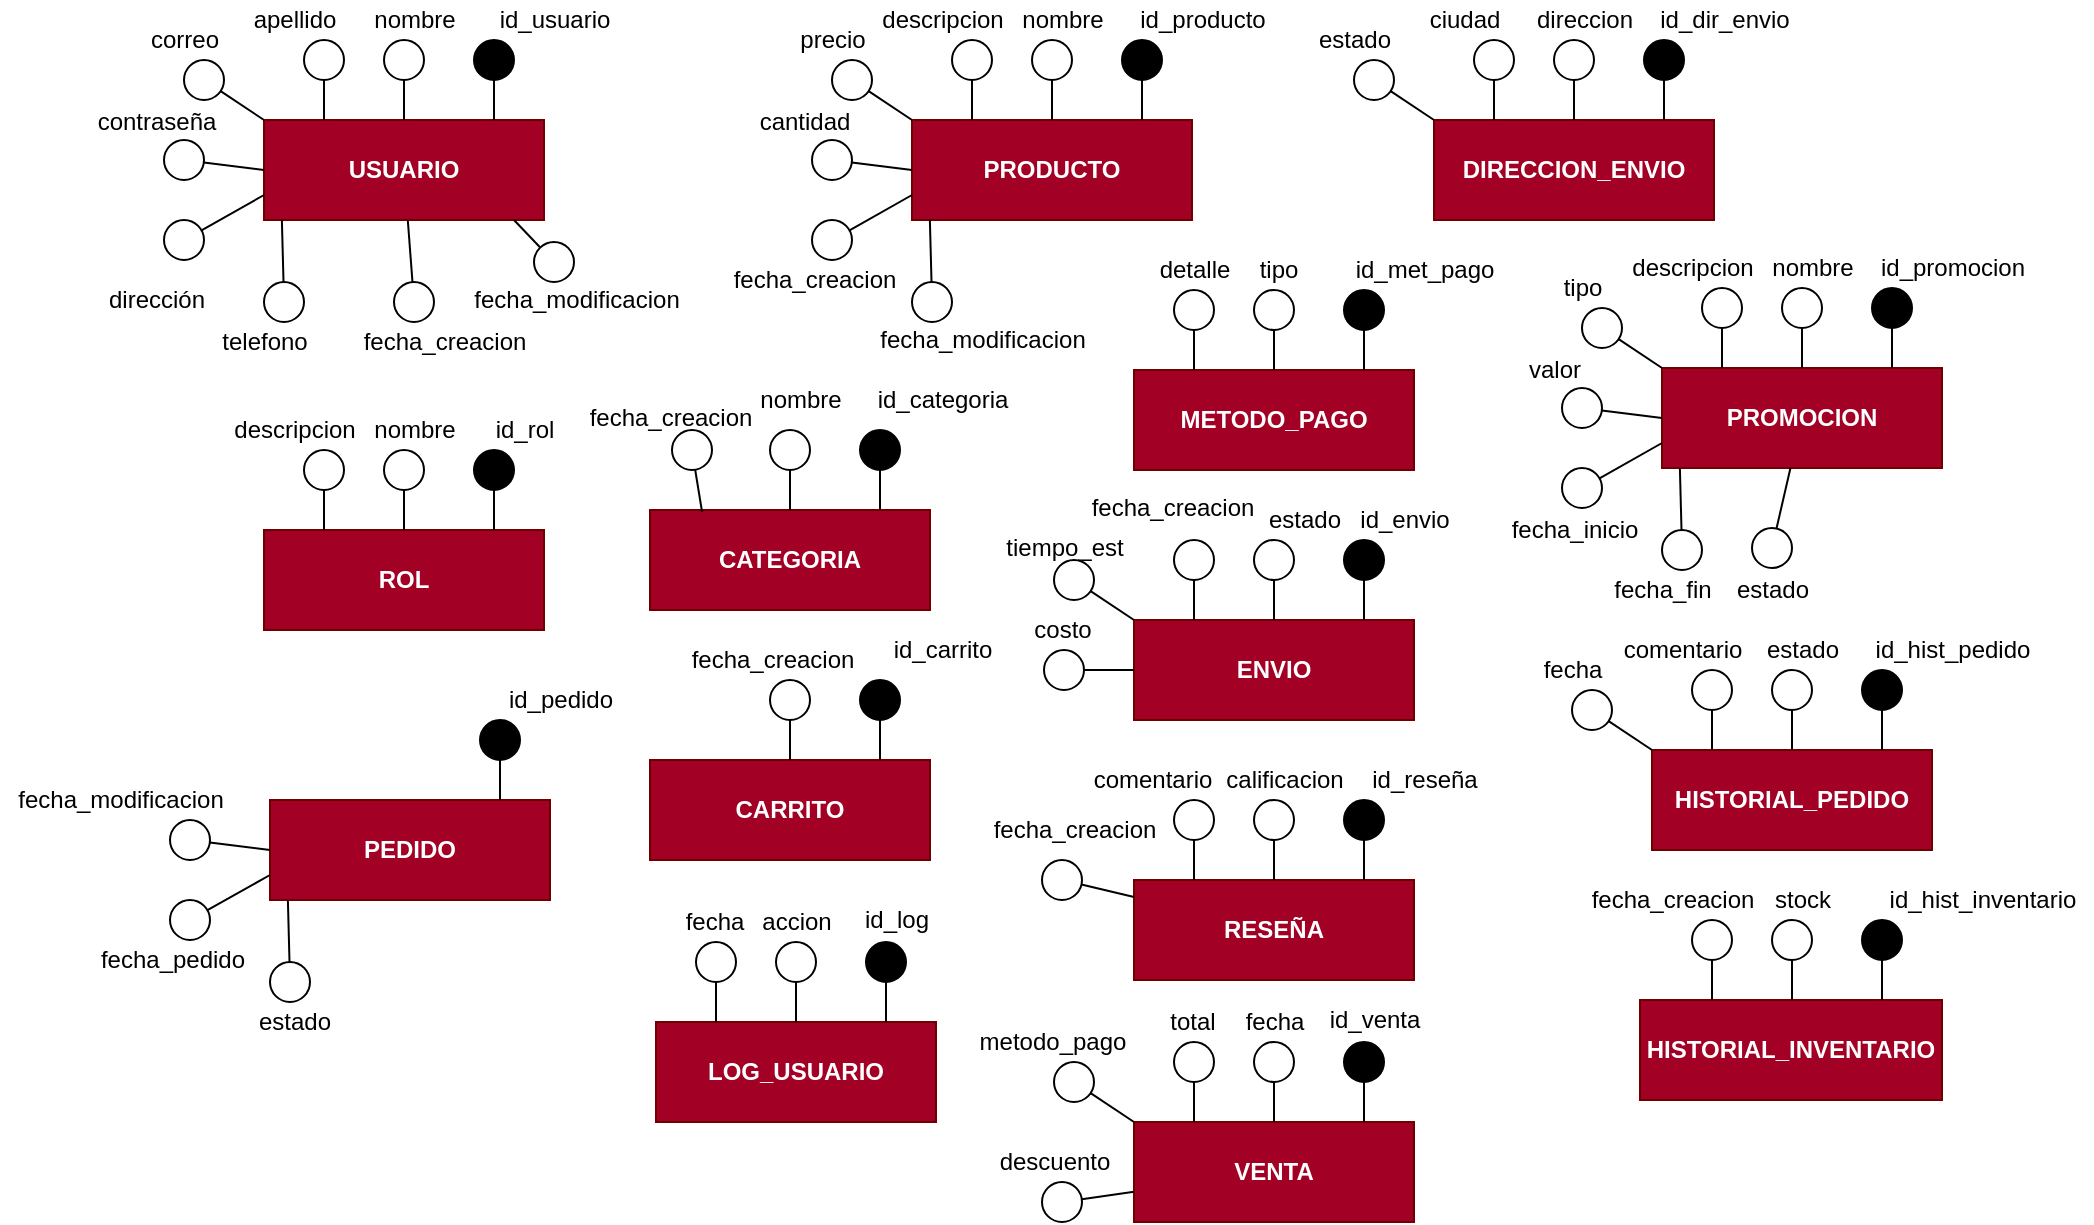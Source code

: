 <mxfile version="13.9.9" type="device" pages="2"><diagram id="wAy4vhd5XbK0gGwZ-0dk" name="Entidades"><mxGraphModel dx="1679" dy="504" grid="1" gridSize="10" guides="1" tooltips="1" connect="1" arrows="1" fold="1" page="1" pageScale="1" pageWidth="827" pageHeight="1169" math="0" shadow="0"><root><mxCell id="0"/><mxCell id="1" parent="0"/><mxCell id="grWFi5fEnYfhVKXlS2z6-1" value="USUARIO" style="rounded=0;whiteSpace=wrap;html=1;fillColor=#a20025;strokeColor=#6F0000;fontColor=#ffffff;fontStyle=1" parent="1" vertex="1"><mxGeometry x="65" y="90" width="140" height="50" as="geometry"/></mxCell><mxCell id="grWFi5fEnYfhVKXlS2z6-2" value="" style="ellipse;whiteSpace=wrap;html=1;fillColor=#000000;" parent="1" vertex="1"><mxGeometry x="170" y="50" width="20" height="20" as="geometry"/></mxCell><mxCell id="grWFi5fEnYfhVKXlS2z6-3" value="" style="endArrow=none;html=1;" parent="1" target="grWFi5fEnYfhVKXlS2z6-2" edge="1"><mxGeometry width="50" height="50" relative="1" as="geometry"><mxPoint x="180" y="90" as="sourcePoint"/><mxPoint x="425" y="210" as="targetPoint"/></mxGeometry></mxCell><mxCell id="grWFi5fEnYfhVKXlS2z6-4" value="" style="ellipse;whiteSpace=wrap;html=1;fillColor=#FFFFFF;" parent="1" vertex="1"><mxGeometry x="125" y="50" width="20" height="20" as="geometry"/></mxCell><mxCell id="grWFi5fEnYfhVKXlS2z6-5" value="" style="endArrow=none;html=1;" parent="1" target="grWFi5fEnYfhVKXlS2z6-4" edge="1"><mxGeometry width="50" height="50" relative="1" as="geometry"><mxPoint x="135" y="90" as="sourcePoint"/><mxPoint x="380" y="210" as="targetPoint"/></mxGeometry></mxCell><mxCell id="grWFi5fEnYfhVKXlS2z6-6" value="" style="ellipse;whiteSpace=wrap;html=1;fillColor=#FFFFFF;" parent="1" vertex="1"><mxGeometry x="85" y="50" width="20" height="20" as="geometry"/></mxCell><mxCell id="grWFi5fEnYfhVKXlS2z6-7" value="" style="endArrow=none;html=1;" parent="1" target="grWFi5fEnYfhVKXlS2z6-6" edge="1"><mxGeometry width="50" height="50" relative="1" as="geometry"><mxPoint x="95" y="90" as="sourcePoint"/><mxPoint x="340" y="210" as="targetPoint"/></mxGeometry></mxCell><mxCell id="grWFi5fEnYfhVKXlS2z6-8" value="" style="ellipse;whiteSpace=wrap;html=1;fillColor=#FFFFFF;" parent="1" vertex="1"><mxGeometry x="25" y="60" width="20" height="20" as="geometry"/></mxCell><mxCell id="grWFi5fEnYfhVKXlS2z6-9" value="" style="endArrow=none;html=1;exitX=0;exitY=0;exitDx=0;exitDy=0;" parent="1" source="grWFi5fEnYfhVKXlS2z6-1" target="grWFi5fEnYfhVKXlS2z6-8" edge="1"><mxGeometry width="50" height="50" relative="1" as="geometry"><mxPoint x="35" y="90" as="sourcePoint"/><mxPoint x="280" y="210" as="targetPoint"/></mxGeometry></mxCell><mxCell id="grWFi5fEnYfhVKXlS2z6-10" value="nombre" style="text;html=1;align=center;verticalAlign=middle;resizable=0;points=[];autosize=1;" parent="1" vertex="1"><mxGeometry x="110" y="30" width="60" height="20" as="geometry"/></mxCell><mxCell id="grWFi5fEnYfhVKXlS2z6-11" value="id_usuario" style="text;html=1;align=center;verticalAlign=middle;resizable=0;points=[];autosize=1;" parent="1" vertex="1"><mxGeometry x="175" y="30" width="70" height="20" as="geometry"/></mxCell><mxCell id="grWFi5fEnYfhVKXlS2z6-12" value="apellido" style="text;html=1;align=center;verticalAlign=middle;resizable=0;points=[];autosize=1;" parent="1" vertex="1"><mxGeometry x="50" y="30" width="60" height="20" as="geometry"/></mxCell><mxCell id="grWFi5fEnYfhVKXlS2z6-13" value="correo" style="text;html=1;align=center;verticalAlign=middle;resizable=0;points=[];autosize=1;" parent="1" vertex="1"><mxGeometry y="40" width="50" height="20" as="geometry"/></mxCell><mxCell id="grWFi5fEnYfhVKXlS2z6-14" value="" style="ellipse;whiteSpace=wrap;html=1;fillColor=#FFFFFF;" parent="1" vertex="1"><mxGeometry x="15" y="100" width="20" height="20" as="geometry"/></mxCell><mxCell id="grWFi5fEnYfhVKXlS2z6-15" value="" style="endArrow=none;html=1;exitX=0;exitY=0.5;exitDx=0;exitDy=0;" parent="1" source="grWFi5fEnYfhVKXlS2z6-1" target="grWFi5fEnYfhVKXlS2z6-14" edge="1"><mxGeometry width="50" height="50" relative="1" as="geometry"><mxPoint x="65" y="100" as="sourcePoint"/><mxPoint x="280" y="290" as="targetPoint"/></mxGeometry></mxCell><mxCell id="grWFi5fEnYfhVKXlS2z6-16" value="" style="ellipse;whiteSpace=wrap;html=1;fillColor=#FFFFFF;" parent="1" vertex="1"><mxGeometry x="15" y="140" width="20" height="20" as="geometry"/></mxCell><mxCell id="grWFi5fEnYfhVKXlS2z6-17" value="" style="endArrow=none;html=1;exitX=0;exitY=0.75;exitDx=0;exitDy=0;" parent="1" source="grWFi5fEnYfhVKXlS2z6-1" target="grWFi5fEnYfhVKXlS2z6-16" edge="1"><mxGeometry width="50" height="50" relative="1" as="geometry"><mxPoint x="85" y="140" as="sourcePoint"/><mxPoint x="330" y="320" as="targetPoint"/></mxGeometry></mxCell><mxCell id="grWFi5fEnYfhVKXlS2z6-18" value="contraseña" style="text;html=1;align=center;verticalAlign=middle;resizable=0;points=[];autosize=1;" parent="1" vertex="1"><mxGeometry x="-29" y="81" width="80" height="20" as="geometry"/></mxCell><mxCell id="grWFi5fEnYfhVKXlS2z6-19" value="dirección" style="text;html=1;align=center;verticalAlign=middle;resizable=0;points=[];autosize=1;" parent="1" vertex="1"><mxGeometry x="-24" y="170" width="70" height="20" as="geometry"/></mxCell><mxCell id="grWFi5fEnYfhVKXlS2z6-20" value="" style="ellipse;whiteSpace=wrap;html=1;fillColor=#FFFFFF;" parent="1" vertex="1"><mxGeometry x="65" y="171" width="20" height="20" as="geometry"/></mxCell><mxCell id="grWFi5fEnYfhVKXlS2z6-21" value="" style="endArrow=none;html=1;exitX=0.421;exitY=0.98;exitDx=0;exitDy=0;exitPerimeter=0;" parent="1" target="grWFi5fEnYfhVKXlS2z6-20" edge="1"><mxGeometry width="50" height="50" relative="1" as="geometry"><mxPoint x="73.94" y="140" as="sourcePoint"/><mxPoint x="320" y="321" as="targetPoint"/></mxGeometry></mxCell><mxCell id="grWFi5fEnYfhVKXlS2z6-22" value="telefono" style="text;html=1;align=center;verticalAlign=middle;resizable=0;points=[];autosize=1;" parent="1" vertex="1"><mxGeometry x="35" y="191" width="60" height="20" as="geometry"/></mxCell><mxCell id="grWFi5fEnYfhVKXlS2z6-29" value="" style="ellipse;whiteSpace=wrap;html=1;fillColor=#FFFFFF;" parent="1" vertex="1"><mxGeometry x="130" y="171" width="20" height="20" as="geometry"/></mxCell><mxCell id="grWFi5fEnYfhVKXlS2z6-30" value="" style="endArrow=none;html=1;" parent="1" source="grWFi5fEnYfhVKXlS2z6-1" target="grWFi5fEnYfhVKXlS2z6-29" edge="1"><mxGeometry width="50" height="50" relative="1" as="geometry"><mxPoint x="140" y="141" as="sourcePoint"/><mxPoint x="370" y="332" as="targetPoint"/></mxGeometry></mxCell><mxCell id="grWFi5fEnYfhVKXlS2z6-31" value="" style="ellipse;whiteSpace=wrap;html=1;fillColor=#FFFFFF;" parent="1" vertex="1"><mxGeometry x="200" y="151" width="20" height="20" as="geometry"/></mxCell><mxCell id="grWFi5fEnYfhVKXlS2z6-32" value="" style="endArrow=none;html=1;exitX=0.25;exitY=1;exitDx=0;exitDy=0;" parent="1" target="grWFi5fEnYfhVKXlS2z6-31" edge="1"><mxGeometry width="50" height="50" relative="1" as="geometry"><mxPoint x="190" y="140" as="sourcePoint"/><mxPoint x="420" y="331" as="targetPoint"/></mxGeometry></mxCell><mxCell id="grWFi5fEnYfhVKXlS2z6-33" value="fecha_creacion" style="text;html=1;align=center;verticalAlign=middle;resizable=0;points=[];autosize=1;" parent="1" vertex="1"><mxGeometry x="105" y="191" width="100" height="20" as="geometry"/></mxCell><mxCell id="grWFi5fEnYfhVKXlS2z6-34" value="fecha_modificacion" style="text;html=1;align=center;verticalAlign=middle;resizable=0;points=[];autosize=1;" parent="1" vertex="1"><mxGeometry x="161" y="170" width="120" height="20" as="geometry"/></mxCell><mxCell id="grWFi5fEnYfhVKXlS2z6-35" value="PRODUCTO" style="rounded=0;whiteSpace=wrap;html=1;fillColor=#a20025;strokeColor=#6F0000;fontColor=#ffffff;fontStyle=1" parent="1" vertex="1"><mxGeometry x="389" y="90" width="140" height="50" as="geometry"/></mxCell><mxCell id="grWFi5fEnYfhVKXlS2z6-36" value="" style="ellipse;whiteSpace=wrap;html=1;fillColor=#000000;" parent="1" vertex="1"><mxGeometry x="494" y="50" width="20" height="20" as="geometry"/></mxCell><mxCell id="grWFi5fEnYfhVKXlS2z6-37" value="" style="endArrow=none;html=1;" parent="1" target="grWFi5fEnYfhVKXlS2z6-36" edge="1"><mxGeometry width="50" height="50" relative="1" as="geometry"><mxPoint x="504" y="90" as="sourcePoint"/><mxPoint x="749" y="210" as="targetPoint"/></mxGeometry></mxCell><mxCell id="grWFi5fEnYfhVKXlS2z6-38" value="" style="ellipse;whiteSpace=wrap;html=1;fillColor=#FFFFFF;" parent="1" vertex="1"><mxGeometry x="449" y="50" width="20" height="20" as="geometry"/></mxCell><mxCell id="grWFi5fEnYfhVKXlS2z6-39" value="" style="endArrow=none;html=1;" parent="1" target="grWFi5fEnYfhVKXlS2z6-38" edge="1"><mxGeometry width="50" height="50" relative="1" as="geometry"><mxPoint x="459" y="90" as="sourcePoint"/><mxPoint x="704" y="210" as="targetPoint"/></mxGeometry></mxCell><mxCell id="grWFi5fEnYfhVKXlS2z6-40" value="" style="ellipse;whiteSpace=wrap;html=1;fillColor=#FFFFFF;" parent="1" vertex="1"><mxGeometry x="409" y="50" width="20" height="20" as="geometry"/></mxCell><mxCell id="grWFi5fEnYfhVKXlS2z6-41" value="" style="endArrow=none;html=1;" parent="1" target="grWFi5fEnYfhVKXlS2z6-40" edge="1"><mxGeometry width="50" height="50" relative="1" as="geometry"><mxPoint x="419" y="90" as="sourcePoint"/><mxPoint x="664" y="210" as="targetPoint"/></mxGeometry></mxCell><mxCell id="grWFi5fEnYfhVKXlS2z6-42" value="" style="ellipse;whiteSpace=wrap;html=1;fillColor=#FFFFFF;" parent="1" vertex="1"><mxGeometry x="349" y="60" width="20" height="20" as="geometry"/></mxCell><mxCell id="grWFi5fEnYfhVKXlS2z6-43" value="" style="endArrow=none;html=1;exitX=0;exitY=0;exitDx=0;exitDy=0;" parent="1" source="grWFi5fEnYfhVKXlS2z6-35" target="grWFi5fEnYfhVKXlS2z6-42" edge="1"><mxGeometry width="50" height="50" relative="1" as="geometry"><mxPoint x="359" y="90" as="sourcePoint"/><mxPoint x="604" y="210" as="targetPoint"/></mxGeometry></mxCell><mxCell id="grWFi5fEnYfhVKXlS2z6-44" value="nombre" style="text;html=1;align=center;verticalAlign=middle;resizable=0;points=[];autosize=1;" parent="1" vertex="1"><mxGeometry x="434" y="30" width="60" height="20" as="geometry"/></mxCell><mxCell id="grWFi5fEnYfhVKXlS2z6-45" value="id_producto" style="text;html=1;align=center;verticalAlign=middle;resizable=0;points=[];autosize=1;" parent="1" vertex="1"><mxGeometry x="494" y="30" width="80" height="20" as="geometry"/></mxCell><mxCell id="grWFi5fEnYfhVKXlS2z6-46" value="descripcion" style="text;html=1;align=center;verticalAlign=middle;resizable=0;points=[];autosize=1;" parent="1" vertex="1"><mxGeometry x="364" y="30" width="80" height="20" as="geometry"/></mxCell><mxCell id="grWFi5fEnYfhVKXlS2z6-47" value="precio" style="text;html=1;align=center;verticalAlign=middle;resizable=0;points=[];autosize=1;" parent="1" vertex="1"><mxGeometry x="324" y="40" width="50" height="20" as="geometry"/></mxCell><mxCell id="grWFi5fEnYfhVKXlS2z6-48" value="" style="ellipse;whiteSpace=wrap;html=1;fillColor=#FFFFFF;" parent="1" vertex="1"><mxGeometry x="339" y="100" width="20" height="20" as="geometry"/></mxCell><mxCell id="grWFi5fEnYfhVKXlS2z6-49" value="" style="endArrow=none;html=1;exitX=0;exitY=0.5;exitDx=0;exitDy=0;" parent="1" source="grWFi5fEnYfhVKXlS2z6-35" target="grWFi5fEnYfhVKXlS2z6-48" edge="1"><mxGeometry width="50" height="50" relative="1" as="geometry"><mxPoint x="389" y="100" as="sourcePoint"/><mxPoint x="604" y="290" as="targetPoint"/></mxGeometry></mxCell><mxCell id="grWFi5fEnYfhVKXlS2z6-50" value="" style="ellipse;whiteSpace=wrap;html=1;fillColor=#FFFFFF;" parent="1" vertex="1"><mxGeometry x="339" y="140" width="20" height="20" as="geometry"/></mxCell><mxCell id="grWFi5fEnYfhVKXlS2z6-51" value="" style="endArrow=none;html=1;exitX=0;exitY=0.75;exitDx=0;exitDy=0;" parent="1" source="grWFi5fEnYfhVKXlS2z6-35" target="grWFi5fEnYfhVKXlS2z6-50" edge="1"><mxGeometry width="50" height="50" relative="1" as="geometry"><mxPoint x="409" y="140" as="sourcePoint"/><mxPoint x="654" y="320" as="targetPoint"/></mxGeometry></mxCell><mxCell id="grWFi5fEnYfhVKXlS2z6-52" value="cantidad" style="text;html=1;align=center;verticalAlign=middle;resizable=0;points=[];autosize=1;" parent="1" vertex="1"><mxGeometry x="305" y="81" width="60" height="20" as="geometry"/></mxCell><mxCell id="grWFi5fEnYfhVKXlS2z6-53" value="fecha_creacion" style="text;html=1;align=center;verticalAlign=middle;resizable=0;points=[];autosize=1;" parent="1" vertex="1"><mxGeometry x="290" y="160" width="100" height="20" as="geometry"/></mxCell><mxCell id="grWFi5fEnYfhVKXlS2z6-54" value="" style="ellipse;whiteSpace=wrap;html=1;fillColor=#FFFFFF;" parent="1" vertex="1"><mxGeometry x="389" y="171" width="20" height="20" as="geometry"/></mxCell><mxCell id="grWFi5fEnYfhVKXlS2z6-55" value="" style="endArrow=none;html=1;exitX=0.421;exitY=0.98;exitDx=0;exitDy=0;exitPerimeter=0;" parent="1" target="grWFi5fEnYfhVKXlS2z6-54" edge="1"><mxGeometry width="50" height="50" relative="1" as="geometry"><mxPoint x="397.94" y="140" as="sourcePoint"/><mxPoint x="644" y="321" as="targetPoint"/></mxGeometry></mxCell><mxCell id="grWFi5fEnYfhVKXlS2z6-56" value="fecha_modificacion" style="text;html=1;align=center;verticalAlign=middle;resizable=0;points=[];autosize=1;" parent="1" vertex="1"><mxGeometry x="364" y="190" width="120" height="20" as="geometry"/></mxCell><mxCell id="VEZ3CeDTypVAN3sfgGV9-2" value="ROL" style="rounded=0;whiteSpace=wrap;html=1;fillColor=#a20025;strokeColor=#6F0000;fontColor=#ffffff;fontStyle=1" parent="1" vertex="1"><mxGeometry x="65" y="295" width="140" height="50" as="geometry"/></mxCell><mxCell id="VEZ3CeDTypVAN3sfgGV9-3" value="" style="ellipse;whiteSpace=wrap;html=1;fillColor=#000000;" parent="1" vertex="1"><mxGeometry x="170" y="255" width="20" height="20" as="geometry"/></mxCell><mxCell id="VEZ3CeDTypVAN3sfgGV9-4" value="" style="endArrow=none;html=1;" parent="1" target="VEZ3CeDTypVAN3sfgGV9-3" edge="1"><mxGeometry width="50" height="50" relative="1" as="geometry"><mxPoint x="180" y="295" as="sourcePoint"/><mxPoint x="425" y="415" as="targetPoint"/></mxGeometry></mxCell><mxCell id="VEZ3CeDTypVAN3sfgGV9-5" value="" style="ellipse;whiteSpace=wrap;html=1;fillColor=#FFFFFF;" parent="1" vertex="1"><mxGeometry x="125" y="255" width="20" height="20" as="geometry"/></mxCell><mxCell id="VEZ3CeDTypVAN3sfgGV9-6" value="" style="endArrow=none;html=1;" parent="1" target="VEZ3CeDTypVAN3sfgGV9-5" edge="1"><mxGeometry width="50" height="50" relative="1" as="geometry"><mxPoint x="135" y="295" as="sourcePoint"/><mxPoint x="380" y="415" as="targetPoint"/></mxGeometry></mxCell><mxCell id="VEZ3CeDTypVAN3sfgGV9-7" value="" style="ellipse;whiteSpace=wrap;html=1;fillColor=#FFFFFF;" parent="1" vertex="1"><mxGeometry x="85" y="255" width="20" height="20" as="geometry"/></mxCell><mxCell id="VEZ3CeDTypVAN3sfgGV9-8" value="" style="endArrow=none;html=1;" parent="1" target="VEZ3CeDTypVAN3sfgGV9-7" edge="1"><mxGeometry width="50" height="50" relative="1" as="geometry"><mxPoint x="95" y="295" as="sourcePoint"/><mxPoint x="340" y="415" as="targetPoint"/></mxGeometry></mxCell><mxCell id="VEZ3CeDTypVAN3sfgGV9-11" value="nombre" style="text;html=1;align=center;verticalAlign=middle;resizable=0;points=[];autosize=1;" parent="1" vertex="1"><mxGeometry x="110" y="235" width="60" height="20" as="geometry"/></mxCell><mxCell id="VEZ3CeDTypVAN3sfgGV9-12" value="id_rol" style="text;html=1;align=center;verticalAlign=middle;resizable=0;points=[];autosize=1;" parent="1" vertex="1"><mxGeometry x="170" y="235" width="50" height="20" as="geometry"/></mxCell><mxCell id="VEZ3CeDTypVAN3sfgGV9-13" value="descripcion" style="text;html=1;align=center;verticalAlign=middle;resizable=0;points=[];autosize=1;" parent="1" vertex="1"><mxGeometry x="40" y="235" width="80" height="20" as="geometry"/></mxCell><mxCell id="6MHuE7Aki8oT2BPWVEkP-1" value="CATEGORIA" style="rounded=0;whiteSpace=wrap;html=1;fillColor=#a20025;strokeColor=#6F0000;fontColor=#ffffff;fontStyle=1" parent="1" vertex="1"><mxGeometry x="258" y="285" width="140" height="50" as="geometry"/></mxCell><mxCell id="6MHuE7Aki8oT2BPWVEkP-2" value="" style="ellipse;whiteSpace=wrap;html=1;fillColor=#000000;" parent="1" vertex="1"><mxGeometry x="363" y="245" width="20" height="20" as="geometry"/></mxCell><mxCell id="6MHuE7Aki8oT2BPWVEkP-3" value="" style="endArrow=none;html=1;" parent="1" target="6MHuE7Aki8oT2BPWVEkP-2" edge="1"><mxGeometry width="50" height="50" relative="1" as="geometry"><mxPoint x="373" y="285" as="sourcePoint"/><mxPoint x="618" y="405" as="targetPoint"/></mxGeometry></mxCell><mxCell id="6MHuE7Aki8oT2BPWVEkP-4" value="" style="ellipse;whiteSpace=wrap;html=1;fillColor=#FFFFFF;" parent="1" vertex="1"><mxGeometry x="318" y="245" width="20" height="20" as="geometry"/></mxCell><mxCell id="6MHuE7Aki8oT2BPWVEkP-5" value="" style="endArrow=none;html=1;" parent="1" target="6MHuE7Aki8oT2BPWVEkP-4" edge="1"><mxGeometry width="50" height="50" relative="1" as="geometry"><mxPoint x="328" y="285" as="sourcePoint"/><mxPoint x="573" y="405" as="targetPoint"/></mxGeometry></mxCell><mxCell id="6MHuE7Aki8oT2BPWVEkP-8" value="nombre" style="text;html=1;align=center;verticalAlign=middle;resizable=0;points=[];autosize=1;" parent="1" vertex="1"><mxGeometry x="303" y="220" width="60" height="20" as="geometry"/></mxCell><mxCell id="6MHuE7Aki8oT2BPWVEkP-9" value="id_categoria" style="text;html=1;align=center;verticalAlign=middle;resizable=0;points=[];autosize=1;" parent="1" vertex="1"><mxGeometry x="364" y="220" width="80" height="20" as="geometry"/></mxCell><mxCell id="bo6oeLUeWREoOMR-rEIQ-1" value="PEDIDO" style="rounded=0;whiteSpace=wrap;html=1;fillColor=#a20025;strokeColor=#6F0000;fontColor=#ffffff;fontStyle=1" parent="1" vertex="1"><mxGeometry x="68" y="430" width="140" height="50" as="geometry"/></mxCell><mxCell id="bo6oeLUeWREoOMR-rEIQ-2" value="" style="ellipse;whiteSpace=wrap;html=1;fillColor=#000000;" parent="1" vertex="1"><mxGeometry x="173" y="390" width="20" height="20" as="geometry"/></mxCell><mxCell id="bo6oeLUeWREoOMR-rEIQ-3" value="" style="endArrow=none;html=1;" parent="1" target="bo6oeLUeWREoOMR-rEIQ-2" edge="1"><mxGeometry width="50" height="50" relative="1" as="geometry"><mxPoint x="183" y="430" as="sourcePoint"/><mxPoint x="428" y="550" as="targetPoint"/></mxGeometry></mxCell><mxCell id="bo6oeLUeWREoOMR-rEIQ-11" value="id_pedido" style="text;html=1;align=center;verticalAlign=middle;resizable=0;points=[];autosize=1;" parent="1" vertex="1"><mxGeometry x="178" y="370" width="70" height="20" as="geometry"/></mxCell><mxCell id="bo6oeLUeWREoOMR-rEIQ-14" value="" style="ellipse;whiteSpace=wrap;html=1;fillColor=#FFFFFF;" parent="1" vertex="1"><mxGeometry x="18" y="440" width="20" height="20" as="geometry"/></mxCell><mxCell id="bo6oeLUeWREoOMR-rEIQ-15" value="" style="endArrow=none;html=1;exitX=0;exitY=0.5;exitDx=0;exitDy=0;" parent="1" source="bo6oeLUeWREoOMR-rEIQ-1" target="bo6oeLUeWREoOMR-rEIQ-14" edge="1"><mxGeometry width="50" height="50" relative="1" as="geometry"><mxPoint x="68" y="440" as="sourcePoint"/><mxPoint x="283" y="630" as="targetPoint"/></mxGeometry></mxCell><mxCell id="bo6oeLUeWREoOMR-rEIQ-16" value="" style="ellipse;whiteSpace=wrap;html=1;fillColor=#FFFFFF;" parent="1" vertex="1"><mxGeometry x="18" y="480" width="20" height="20" as="geometry"/></mxCell><mxCell id="bo6oeLUeWREoOMR-rEIQ-17" value="" style="endArrow=none;html=1;exitX=0;exitY=0.75;exitDx=0;exitDy=0;" parent="1" source="bo6oeLUeWREoOMR-rEIQ-1" target="bo6oeLUeWREoOMR-rEIQ-16" edge="1"><mxGeometry width="50" height="50" relative="1" as="geometry"><mxPoint x="88" y="480" as="sourcePoint"/><mxPoint x="333" y="660" as="targetPoint"/></mxGeometry></mxCell><mxCell id="bo6oeLUeWREoOMR-rEIQ-18" value="fecha_modificacion" style="text;html=1;align=center;verticalAlign=middle;resizable=0;points=[];autosize=1;" parent="1" vertex="1"><mxGeometry x="-67" y="420" width="120" height="20" as="geometry"/></mxCell><mxCell id="bo6oeLUeWREoOMR-rEIQ-19" value="fecha_pedido" style="text;html=1;align=center;verticalAlign=middle;resizable=0;points=[];autosize=1;" parent="1" vertex="1"><mxGeometry x="-26" y="500" width="90" height="20" as="geometry"/></mxCell><mxCell id="bo6oeLUeWREoOMR-rEIQ-20" value="" style="ellipse;whiteSpace=wrap;html=1;fillColor=#FFFFFF;" parent="1" vertex="1"><mxGeometry x="68" y="511" width="20" height="20" as="geometry"/></mxCell><mxCell id="bo6oeLUeWREoOMR-rEIQ-21" value="" style="endArrow=none;html=1;exitX=0.421;exitY=0.98;exitDx=0;exitDy=0;exitPerimeter=0;" parent="1" target="bo6oeLUeWREoOMR-rEIQ-20" edge="1"><mxGeometry width="50" height="50" relative="1" as="geometry"><mxPoint x="76.94" y="480" as="sourcePoint"/><mxPoint x="323" y="661" as="targetPoint"/></mxGeometry></mxCell><mxCell id="bo6oeLUeWREoOMR-rEIQ-22" value="estado" style="text;html=1;align=center;verticalAlign=middle;resizable=0;points=[];autosize=1;" parent="1" vertex="1"><mxGeometry x="55" y="531" width="50" height="20" as="geometry"/></mxCell><mxCell id="T3vL6f9uhzSgvhDSYpIT-1" value="CARRITO" style="rounded=0;whiteSpace=wrap;html=1;fillColor=#a20025;strokeColor=#6F0000;fontColor=#ffffff;fontStyle=1" parent="1" vertex="1"><mxGeometry x="258" y="410" width="140" height="50" as="geometry"/></mxCell><mxCell id="T3vL6f9uhzSgvhDSYpIT-2" value="" style="ellipse;whiteSpace=wrap;html=1;fillColor=#000000;" parent="1" vertex="1"><mxGeometry x="363" y="370" width="20" height="20" as="geometry"/></mxCell><mxCell id="T3vL6f9uhzSgvhDSYpIT-3" value="" style="endArrow=none;html=1;" parent="1" target="T3vL6f9uhzSgvhDSYpIT-2" edge="1"><mxGeometry width="50" height="50" relative="1" as="geometry"><mxPoint x="373" y="410" as="sourcePoint"/><mxPoint x="618" y="530" as="targetPoint"/></mxGeometry></mxCell><mxCell id="T3vL6f9uhzSgvhDSYpIT-4" value="" style="ellipse;whiteSpace=wrap;html=1;fillColor=#FFFFFF;" parent="1" vertex="1"><mxGeometry x="318" y="370" width="20" height="20" as="geometry"/></mxCell><mxCell id="T3vL6f9uhzSgvhDSYpIT-5" value="" style="endArrow=none;html=1;" parent="1" target="T3vL6f9uhzSgvhDSYpIT-4" edge="1"><mxGeometry width="50" height="50" relative="1" as="geometry"><mxPoint x="328" y="410" as="sourcePoint"/><mxPoint x="573" y="530" as="targetPoint"/></mxGeometry></mxCell><mxCell id="T3vL6f9uhzSgvhDSYpIT-6" value="fecha_creacion" style="text;html=1;align=center;verticalAlign=middle;resizable=0;points=[];autosize=1;" parent="1" vertex="1"><mxGeometry x="269" y="350" width="100" height="20" as="geometry"/></mxCell><mxCell id="T3vL6f9uhzSgvhDSYpIT-7" value="id_carrito" style="text;html=1;align=center;verticalAlign=middle;resizable=0;points=[];autosize=1;" parent="1" vertex="1"><mxGeometry x="369" y="345" width="70" height="20" as="geometry"/></mxCell><mxCell id="qwyESOmfc73ykf3kPkDg-1" value="DIRECCION_ENVIO" style="rounded=0;whiteSpace=wrap;html=1;fillColor=#a20025;strokeColor=#6F0000;fontColor=#ffffff;fontStyle=1" parent="1" vertex="1"><mxGeometry x="650" y="90" width="140" height="50" as="geometry"/></mxCell><mxCell id="qwyESOmfc73ykf3kPkDg-2" value="" style="ellipse;whiteSpace=wrap;html=1;fillColor=#000000;" parent="1" vertex="1"><mxGeometry x="755" y="50" width="20" height="20" as="geometry"/></mxCell><mxCell id="qwyESOmfc73ykf3kPkDg-3" value="" style="endArrow=none;html=1;" parent="1" target="qwyESOmfc73ykf3kPkDg-2" edge="1"><mxGeometry width="50" height="50" relative="1" as="geometry"><mxPoint x="765" y="90" as="sourcePoint"/><mxPoint x="1010" y="210" as="targetPoint"/></mxGeometry></mxCell><mxCell id="qwyESOmfc73ykf3kPkDg-4" value="" style="ellipse;whiteSpace=wrap;html=1;fillColor=#FFFFFF;" parent="1" vertex="1"><mxGeometry x="710" y="50" width="20" height="20" as="geometry"/></mxCell><mxCell id="qwyESOmfc73ykf3kPkDg-5" value="" style="endArrow=none;html=1;" parent="1" target="qwyESOmfc73ykf3kPkDg-4" edge="1"><mxGeometry width="50" height="50" relative="1" as="geometry"><mxPoint x="720" y="90" as="sourcePoint"/><mxPoint x="965" y="210" as="targetPoint"/></mxGeometry></mxCell><mxCell id="qwyESOmfc73ykf3kPkDg-6" value="" style="ellipse;whiteSpace=wrap;html=1;fillColor=#FFFFFF;" parent="1" vertex="1"><mxGeometry x="670" y="50" width="20" height="20" as="geometry"/></mxCell><mxCell id="qwyESOmfc73ykf3kPkDg-7" value="" style="endArrow=none;html=1;" parent="1" target="qwyESOmfc73ykf3kPkDg-6" edge="1"><mxGeometry width="50" height="50" relative="1" as="geometry"><mxPoint x="680" y="90" as="sourcePoint"/><mxPoint x="925" y="210" as="targetPoint"/></mxGeometry></mxCell><mxCell id="qwyESOmfc73ykf3kPkDg-8" value="" style="ellipse;whiteSpace=wrap;html=1;fillColor=#FFFFFF;" parent="1" vertex="1"><mxGeometry x="610" y="60" width="20" height="20" as="geometry"/></mxCell><mxCell id="qwyESOmfc73ykf3kPkDg-9" value="" style="endArrow=none;html=1;exitX=0;exitY=0;exitDx=0;exitDy=0;" parent="1" source="qwyESOmfc73ykf3kPkDg-1" target="qwyESOmfc73ykf3kPkDg-8" edge="1"><mxGeometry width="50" height="50" relative="1" as="geometry"><mxPoint x="620" y="90" as="sourcePoint"/><mxPoint x="865" y="210" as="targetPoint"/></mxGeometry></mxCell><mxCell id="qwyESOmfc73ykf3kPkDg-10" value="direccion" style="text;html=1;align=center;verticalAlign=middle;resizable=0;points=[];autosize=1;" parent="1" vertex="1"><mxGeometry x="690" y="30" width="70" height="20" as="geometry"/></mxCell><mxCell id="qwyESOmfc73ykf3kPkDg-11" value="id_dir_envio" style="text;html=1;align=center;verticalAlign=middle;resizable=0;points=[];autosize=1;" parent="1" vertex="1"><mxGeometry x="755" y="30" width="80" height="20" as="geometry"/></mxCell><mxCell id="qwyESOmfc73ykf3kPkDg-12" value="ciudad" style="text;html=1;align=center;verticalAlign=middle;resizable=0;points=[];autosize=1;" parent="1" vertex="1"><mxGeometry x="640" y="30" width="50" height="20" as="geometry"/></mxCell><mxCell id="qwyESOmfc73ykf3kPkDg-13" value="estado" style="text;html=1;align=center;verticalAlign=middle;resizable=0;points=[];autosize=1;" parent="1" vertex="1"><mxGeometry x="585" y="40" width="50" height="20" as="geometry"/></mxCell><mxCell id="5jYN11BjIkatFhisf7E--1" value="METODO_PAGO" style="rounded=0;whiteSpace=wrap;html=1;fillColor=#a20025;strokeColor=#6F0000;fontColor=#ffffff;fontStyle=1" parent="1" vertex="1"><mxGeometry x="500" y="215" width="140" height="50" as="geometry"/></mxCell><mxCell id="5jYN11BjIkatFhisf7E--2" value="" style="ellipse;whiteSpace=wrap;html=1;fillColor=#000000;" parent="1" vertex="1"><mxGeometry x="605" y="175" width="20" height="20" as="geometry"/></mxCell><mxCell id="5jYN11BjIkatFhisf7E--3" value="" style="endArrow=none;html=1;" parent="1" target="5jYN11BjIkatFhisf7E--2" edge="1"><mxGeometry width="50" height="50" relative="1" as="geometry"><mxPoint x="615" y="215" as="sourcePoint"/><mxPoint x="860" y="335" as="targetPoint"/></mxGeometry></mxCell><mxCell id="5jYN11BjIkatFhisf7E--4" value="" style="ellipse;whiteSpace=wrap;html=1;fillColor=#FFFFFF;" parent="1" vertex="1"><mxGeometry x="560" y="175" width="20" height="20" as="geometry"/></mxCell><mxCell id="5jYN11BjIkatFhisf7E--5" value="" style="endArrow=none;html=1;" parent="1" target="5jYN11BjIkatFhisf7E--4" edge="1"><mxGeometry width="50" height="50" relative="1" as="geometry"><mxPoint x="570" y="215" as="sourcePoint"/><mxPoint x="815" y="335" as="targetPoint"/></mxGeometry></mxCell><mxCell id="5jYN11BjIkatFhisf7E--6" value="" style="ellipse;whiteSpace=wrap;html=1;fillColor=#FFFFFF;" parent="1" vertex="1"><mxGeometry x="520" y="175" width="20" height="20" as="geometry"/></mxCell><mxCell id="5jYN11BjIkatFhisf7E--7" value="" style="endArrow=none;html=1;" parent="1" target="5jYN11BjIkatFhisf7E--6" edge="1"><mxGeometry width="50" height="50" relative="1" as="geometry"><mxPoint x="530" y="215" as="sourcePoint"/><mxPoint x="775" y="335" as="targetPoint"/></mxGeometry></mxCell><mxCell id="5jYN11BjIkatFhisf7E--10" value="tipo" style="text;html=1;align=center;verticalAlign=middle;resizable=0;points=[];autosize=1;" parent="1" vertex="1"><mxGeometry x="552" y="155" width="40" height="20" as="geometry"/></mxCell><mxCell id="5jYN11BjIkatFhisf7E--11" value="id_met_pago" style="text;html=1;align=center;verticalAlign=middle;resizable=0;points=[];autosize=1;" parent="1" vertex="1"><mxGeometry x="600" y="155" width="90" height="20" as="geometry"/></mxCell><mxCell id="5jYN11BjIkatFhisf7E--12" value="detalle" style="text;html=1;align=center;verticalAlign=middle;resizable=0;points=[];autosize=1;" parent="1" vertex="1"><mxGeometry x="505" y="155" width="50" height="20" as="geometry"/></mxCell><mxCell id="yayoVTAZ7QktHBVWcg83-1" value="ENVIO" style="rounded=0;whiteSpace=wrap;html=1;fillColor=#a20025;strokeColor=#6F0000;fontColor=#ffffff;fontStyle=1" parent="1" vertex="1"><mxGeometry x="500" y="340" width="140" height="50" as="geometry"/></mxCell><mxCell id="yayoVTAZ7QktHBVWcg83-2" value="" style="ellipse;whiteSpace=wrap;html=1;fillColor=#000000;" parent="1" vertex="1"><mxGeometry x="605" y="300" width="20" height="20" as="geometry"/></mxCell><mxCell id="yayoVTAZ7QktHBVWcg83-3" value="" style="endArrow=none;html=1;" parent="1" target="yayoVTAZ7QktHBVWcg83-2" edge="1"><mxGeometry width="50" height="50" relative="1" as="geometry"><mxPoint x="615" y="340" as="sourcePoint"/><mxPoint x="860" y="460" as="targetPoint"/></mxGeometry></mxCell><mxCell id="yayoVTAZ7QktHBVWcg83-4" value="" style="ellipse;whiteSpace=wrap;html=1;fillColor=#FFFFFF;" parent="1" vertex="1"><mxGeometry x="560" y="300" width="20" height="20" as="geometry"/></mxCell><mxCell id="yayoVTAZ7QktHBVWcg83-5" value="" style="endArrow=none;html=1;" parent="1" target="yayoVTAZ7QktHBVWcg83-4" edge="1"><mxGeometry width="50" height="50" relative="1" as="geometry"><mxPoint x="570" y="340" as="sourcePoint"/><mxPoint x="815" y="460" as="targetPoint"/></mxGeometry></mxCell><mxCell id="yayoVTAZ7QktHBVWcg83-6" value="" style="ellipse;whiteSpace=wrap;html=1;fillColor=#FFFFFF;" parent="1" vertex="1"><mxGeometry x="520" y="300" width="20" height="20" as="geometry"/></mxCell><mxCell id="yayoVTAZ7QktHBVWcg83-7" value="" style="endArrow=none;html=1;" parent="1" target="yayoVTAZ7QktHBVWcg83-6" edge="1"><mxGeometry width="50" height="50" relative="1" as="geometry"><mxPoint x="530" y="340" as="sourcePoint"/><mxPoint x="775" y="460" as="targetPoint"/></mxGeometry></mxCell><mxCell id="yayoVTAZ7QktHBVWcg83-8" value="" style="ellipse;whiteSpace=wrap;html=1;fillColor=#FFFFFF;" parent="1" vertex="1"><mxGeometry x="460" y="310" width="20" height="20" as="geometry"/></mxCell><mxCell id="yayoVTAZ7QktHBVWcg83-9" value="" style="endArrow=none;html=1;exitX=0;exitY=0;exitDx=0;exitDy=0;" parent="1" source="yayoVTAZ7QktHBVWcg83-1" target="yayoVTAZ7QktHBVWcg83-8" edge="1"><mxGeometry width="50" height="50" relative="1" as="geometry"><mxPoint x="470" y="340" as="sourcePoint"/><mxPoint x="715" y="460" as="targetPoint"/></mxGeometry></mxCell><mxCell id="yayoVTAZ7QktHBVWcg83-10" value="estado" style="text;html=1;align=center;verticalAlign=middle;resizable=0;points=[];autosize=1;" parent="1" vertex="1"><mxGeometry x="560" y="280" width="50" height="20" as="geometry"/></mxCell><mxCell id="yayoVTAZ7QktHBVWcg83-11" value="id_envio" style="text;html=1;align=center;verticalAlign=middle;resizable=0;points=[];autosize=1;" parent="1" vertex="1"><mxGeometry x="605" y="280" width="60" height="20" as="geometry"/></mxCell><mxCell id="yayoVTAZ7QktHBVWcg83-12" value="fecha_creacion" style="text;html=1;align=center;verticalAlign=middle;resizable=0;points=[];autosize=1;" parent="1" vertex="1"><mxGeometry x="469" y="274" width="100" height="20" as="geometry"/></mxCell><mxCell id="yayoVTAZ7QktHBVWcg83-13" value="tiempo_est" style="text;html=1;align=center;verticalAlign=middle;resizable=0;points=[];autosize=1;" parent="1" vertex="1"><mxGeometry x="425" y="294" width="80" height="20" as="geometry"/></mxCell><mxCell id="FZoqWp4rqdy6y35MvezD-11" value="PROMOCION" style="rounded=0;whiteSpace=wrap;html=1;fillColor=#a20025;strokeColor=#6F0000;fontColor=#ffffff;fontStyle=1" parent="1" vertex="1"><mxGeometry x="764" y="214" width="140" height="50" as="geometry"/></mxCell><mxCell id="FZoqWp4rqdy6y35MvezD-12" value="" style="ellipse;whiteSpace=wrap;html=1;fillColor=#000000;" parent="1" vertex="1"><mxGeometry x="869" y="174" width="20" height="20" as="geometry"/></mxCell><mxCell id="FZoqWp4rqdy6y35MvezD-13" value="" style="endArrow=none;html=1;" parent="1" target="FZoqWp4rqdy6y35MvezD-12" edge="1"><mxGeometry width="50" height="50" relative="1" as="geometry"><mxPoint x="879" y="214" as="sourcePoint"/><mxPoint x="1124" y="334" as="targetPoint"/></mxGeometry></mxCell><mxCell id="FZoqWp4rqdy6y35MvezD-14" value="" style="ellipse;whiteSpace=wrap;html=1;fillColor=#FFFFFF;" parent="1" vertex="1"><mxGeometry x="824" y="174" width="20" height="20" as="geometry"/></mxCell><mxCell id="FZoqWp4rqdy6y35MvezD-15" value="" style="endArrow=none;html=1;" parent="1" target="FZoqWp4rqdy6y35MvezD-14" edge="1"><mxGeometry width="50" height="50" relative="1" as="geometry"><mxPoint x="834" y="214" as="sourcePoint"/><mxPoint x="1079" y="334" as="targetPoint"/></mxGeometry></mxCell><mxCell id="FZoqWp4rqdy6y35MvezD-16" value="" style="ellipse;whiteSpace=wrap;html=1;fillColor=#FFFFFF;" parent="1" vertex="1"><mxGeometry x="784" y="174" width="20" height="20" as="geometry"/></mxCell><mxCell id="FZoqWp4rqdy6y35MvezD-17" value="" style="endArrow=none;html=1;" parent="1" target="FZoqWp4rqdy6y35MvezD-16" edge="1"><mxGeometry width="50" height="50" relative="1" as="geometry"><mxPoint x="794" y="214" as="sourcePoint"/><mxPoint x="1039" y="334" as="targetPoint"/></mxGeometry></mxCell><mxCell id="FZoqWp4rqdy6y35MvezD-18" value="" style="ellipse;whiteSpace=wrap;html=1;fillColor=#FFFFFF;" parent="1" vertex="1"><mxGeometry x="724" y="184" width="20" height="20" as="geometry"/></mxCell><mxCell id="FZoqWp4rqdy6y35MvezD-19" value="" style="endArrow=none;html=1;exitX=0;exitY=0;exitDx=0;exitDy=0;" parent="1" source="FZoqWp4rqdy6y35MvezD-11" target="FZoqWp4rqdy6y35MvezD-18" edge="1"><mxGeometry width="50" height="50" relative="1" as="geometry"><mxPoint x="734" y="214" as="sourcePoint"/><mxPoint x="979" y="334" as="targetPoint"/></mxGeometry></mxCell><mxCell id="FZoqWp4rqdy6y35MvezD-20" value="nombre" style="text;html=1;align=center;verticalAlign=middle;resizable=0;points=[];autosize=1;" parent="1" vertex="1"><mxGeometry x="809" y="154" width="60" height="20" as="geometry"/></mxCell><mxCell id="FZoqWp4rqdy6y35MvezD-21" value="id_promocion" style="text;html=1;align=center;verticalAlign=middle;resizable=0;points=[];autosize=1;" parent="1" vertex="1"><mxGeometry x="864" y="154" width="90" height="20" as="geometry"/></mxCell><mxCell id="FZoqWp4rqdy6y35MvezD-22" value="descripcion" style="text;html=1;align=center;verticalAlign=middle;resizable=0;points=[];autosize=1;" parent="1" vertex="1"><mxGeometry x="739" y="154" width="80" height="20" as="geometry"/></mxCell><mxCell id="FZoqWp4rqdy6y35MvezD-23" value="tipo" style="text;html=1;align=center;verticalAlign=middle;resizable=0;points=[];autosize=1;" parent="1" vertex="1"><mxGeometry x="704" y="164" width="40" height="20" as="geometry"/></mxCell><mxCell id="FZoqWp4rqdy6y35MvezD-24" value="" style="ellipse;whiteSpace=wrap;html=1;fillColor=#FFFFFF;" parent="1" vertex="1"><mxGeometry x="714" y="224" width="20" height="20" as="geometry"/></mxCell><mxCell id="FZoqWp4rqdy6y35MvezD-25" value="" style="endArrow=none;html=1;exitX=0;exitY=0.5;exitDx=0;exitDy=0;" parent="1" source="FZoqWp4rqdy6y35MvezD-11" target="FZoqWp4rqdy6y35MvezD-24" edge="1"><mxGeometry width="50" height="50" relative="1" as="geometry"><mxPoint x="764" y="224" as="sourcePoint"/><mxPoint x="979" y="414" as="targetPoint"/></mxGeometry></mxCell><mxCell id="FZoqWp4rqdy6y35MvezD-26" value="" style="ellipse;whiteSpace=wrap;html=1;fillColor=#FFFFFF;" parent="1" vertex="1"><mxGeometry x="714" y="264" width="20" height="20" as="geometry"/></mxCell><mxCell id="FZoqWp4rqdy6y35MvezD-27" value="" style="endArrow=none;html=1;exitX=0;exitY=0.75;exitDx=0;exitDy=0;" parent="1" source="FZoqWp4rqdy6y35MvezD-11" target="FZoqWp4rqdy6y35MvezD-26" edge="1"><mxGeometry width="50" height="50" relative="1" as="geometry"><mxPoint x="784" y="264" as="sourcePoint"/><mxPoint x="1029" y="444" as="targetPoint"/></mxGeometry></mxCell><mxCell id="FZoqWp4rqdy6y35MvezD-28" value="valor" style="text;html=1;align=center;verticalAlign=middle;resizable=0;points=[];autosize=1;" parent="1" vertex="1"><mxGeometry x="690" y="205" width="40" height="20" as="geometry"/></mxCell><mxCell id="FZoqWp4rqdy6y35MvezD-29" value="fecha_inicio" style="text;html=1;align=center;verticalAlign=middle;resizable=0;points=[];autosize=1;" parent="1" vertex="1"><mxGeometry x="680" y="285" width="80" height="20" as="geometry"/></mxCell><mxCell id="FZoqWp4rqdy6y35MvezD-30" value="" style="ellipse;whiteSpace=wrap;html=1;fillColor=#FFFFFF;" parent="1" vertex="1"><mxGeometry x="764" y="295" width="20" height="20" as="geometry"/></mxCell><mxCell id="FZoqWp4rqdy6y35MvezD-31" value="" style="endArrow=none;html=1;exitX=0.421;exitY=0.98;exitDx=0;exitDy=0;exitPerimeter=0;" parent="1" target="FZoqWp4rqdy6y35MvezD-30" edge="1"><mxGeometry width="50" height="50" relative="1" as="geometry"><mxPoint x="772.94" y="264" as="sourcePoint"/><mxPoint x="1019" y="445" as="targetPoint"/></mxGeometry></mxCell><mxCell id="FZoqWp4rqdy6y35MvezD-32" value="fecha_fin" style="text;html=1;align=center;verticalAlign=middle;resizable=0;points=[];autosize=1;" parent="1" vertex="1"><mxGeometry x="729" y="315" width="70" height="20" as="geometry"/></mxCell><mxCell id="FZoqWp4rqdy6y35MvezD-33" value="" style="ellipse;whiteSpace=wrap;html=1;fillColor=#FFFFFF;" parent="1" vertex="1"><mxGeometry x="809" y="294" width="20" height="20" as="geometry"/></mxCell><mxCell id="FZoqWp4rqdy6y35MvezD-34" value="" style="endArrow=none;html=1;" parent="1" source="FZoqWp4rqdy6y35MvezD-11" target="FZoqWp4rqdy6y35MvezD-33" edge="1"><mxGeometry width="50" height="50" relative="1" as="geometry"><mxPoint x="782.94" y="274" as="sourcePoint"/><mxPoint x="1029" y="455" as="targetPoint"/></mxGeometry></mxCell><mxCell id="FZoqWp4rqdy6y35MvezD-35" value="estado" style="text;html=1;align=center;verticalAlign=middle;resizable=0;points=[];autosize=1;" parent="1" vertex="1"><mxGeometry x="794" y="315" width="50" height="20" as="geometry"/></mxCell><mxCell id="MXI3WOqTjB-h88bOSOHD-1" value="RESEÑA" style="rounded=0;whiteSpace=wrap;html=1;fillColor=#a20025;strokeColor=#6F0000;fontColor=#ffffff;fontStyle=1" parent="1" vertex="1"><mxGeometry x="500" y="470" width="140" height="50" as="geometry"/></mxCell><mxCell id="MXI3WOqTjB-h88bOSOHD-2" value="" style="ellipse;whiteSpace=wrap;html=1;fillColor=#000000;" parent="1" vertex="1"><mxGeometry x="605" y="430" width="20" height="20" as="geometry"/></mxCell><mxCell id="MXI3WOqTjB-h88bOSOHD-3" value="" style="endArrow=none;html=1;" parent="1" target="MXI3WOqTjB-h88bOSOHD-2" edge="1"><mxGeometry width="50" height="50" relative="1" as="geometry"><mxPoint x="615" y="470" as="sourcePoint"/><mxPoint x="860" y="590" as="targetPoint"/></mxGeometry></mxCell><mxCell id="MXI3WOqTjB-h88bOSOHD-4" value="" style="ellipse;whiteSpace=wrap;html=1;fillColor=#FFFFFF;" parent="1" vertex="1"><mxGeometry x="560" y="430" width="20" height="20" as="geometry"/></mxCell><mxCell id="MXI3WOqTjB-h88bOSOHD-5" value="" style="endArrow=none;html=1;" parent="1" target="MXI3WOqTjB-h88bOSOHD-4" edge="1"><mxGeometry width="50" height="50" relative="1" as="geometry"><mxPoint x="570" y="470" as="sourcePoint"/><mxPoint x="815" y="590" as="targetPoint"/></mxGeometry></mxCell><mxCell id="MXI3WOqTjB-h88bOSOHD-6" value="" style="ellipse;whiteSpace=wrap;html=1;fillColor=#FFFFFF;" parent="1" vertex="1"><mxGeometry x="520" y="430" width="20" height="20" as="geometry"/></mxCell><mxCell id="MXI3WOqTjB-h88bOSOHD-7" value="" style="endArrow=none;html=1;" parent="1" target="MXI3WOqTjB-h88bOSOHD-6" edge="1"><mxGeometry width="50" height="50" relative="1" as="geometry"><mxPoint x="530" y="470" as="sourcePoint"/><mxPoint x="775" y="590" as="targetPoint"/></mxGeometry></mxCell><mxCell id="MXI3WOqTjB-h88bOSOHD-8" value="" style="ellipse;whiteSpace=wrap;html=1;fillColor=#FFFFFF;" parent="1" vertex="1"><mxGeometry x="454" y="460" width="20" height="20" as="geometry"/></mxCell><mxCell id="MXI3WOqTjB-h88bOSOHD-9" value="" style="endArrow=none;html=1;" parent="1" source="MXI3WOqTjB-h88bOSOHD-1" target="MXI3WOqTjB-h88bOSOHD-8" edge="1"><mxGeometry width="50" height="50" relative="1" as="geometry"><mxPoint x="470" y="470" as="sourcePoint"/><mxPoint x="715" y="590" as="targetPoint"/></mxGeometry></mxCell><mxCell id="MXI3WOqTjB-h88bOSOHD-10" value="calificacion" style="text;html=1;align=center;verticalAlign=middle;resizable=0;points=[];autosize=1;" parent="1" vertex="1"><mxGeometry x="535" y="410" width="80" height="20" as="geometry"/></mxCell><mxCell id="MXI3WOqTjB-h88bOSOHD-11" value="id_reseña" style="text;html=1;align=center;verticalAlign=middle;resizable=0;points=[];autosize=1;" parent="1" vertex="1"><mxGeometry x="610" y="410" width="70" height="20" as="geometry"/></mxCell><mxCell id="MXI3WOqTjB-h88bOSOHD-12" value="comentario" style="text;html=1;align=center;verticalAlign=middle;resizable=0;points=[];autosize=1;" parent="1" vertex="1"><mxGeometry x="469" y="410" width="80" height="20" as="geometry"/></mxCell><mxCell id="MXI3WOqTjB-h88bOSOHD-13" value="fecha_creacion" style="text;html=1;align=center;verticalAlign=middle;resizable=0;points=[];autosize=1;" parent="1" vertex="1"><mxGeometry x="420" y="435" width="100" height="20" as="geometry"/></mxCell><mxCell id="rbGIwZ43CP0OyTKinTas-1" value="HISTORIAL_PEDIDO" style="rounded=0;whiteSpace=wrap;html=1;fillColor=#a20025;strokeColor=#6F0000;fontColor=#ffffff;fontStyle=1" parent="1" vertex="1"><mxGeometry x="759" y="405" width="140" height="50" as="geometry"/></mxCell><mxCell id="rbGIwZ43CP0OyTKinTas-2" value="" style="ellipse;whiteSpace=wrap;html=1;fillColor=#000000;" parent="1" vertex="1"><mxGeometry x="864" y="365" width="20" height="20" as="geometry"/></mxCell><mxCell id="rbGIwZ43CP0OyTKinTas-3" value="" style="endArrow=none;html=1;" parent="1" target="rbGIwZ43CP0OyTKinTas-2" edge="1"><mxGeometry width="50" height="50" relative="1" as="geometry"><mxPoint x="874" y="405" as="sourcePoint"/><mxPoint x="1119" y="525" as="targetPoint"/></mxGeometry></mxCell><mxCell id="rbGIwZ43CP0OyTKinTas-4" value="" style="ellipse;whiteSpace=wrap;html=1;fillColor=#FFFFFF;" parent="1" vertex="1"><mxGeometry x="819" y="365" width="20" height="20" as="geometry"/></mxCell><mxCell id="rbGIwZ43CP0OyTKinTas-5" value="" style="endArrow=none;html=1;" parent="1" target="rbGIwZ43CP0OyTKinTas-4" edge="1"><mxGeometry width="50" height="50" relative="1" as="geometry"><mxPoint x="829" y="405" as="sourcePoint"/><mxPoint x="1074" y="525" as="targetPoint"/></mxGeometry></mxCell><mxCell id="rbGIwZ43CP0OyTKinTas-6" value="" style="ellipse;whiteSpace=wrap;html=1;fillColor=#FFFFFF;" parent="1" vertex="1"><mxGeometry x="779" y="365" width="20" height="20" as="geometry"/></mxCell><mxCell id="rbGIwZ43CP0OyTKinTas-7" value="" style="endArrow=none;html=1;" parent="1" target="rbGIwZ43CP0OyTKinTas-6" edge="1"><mxGeometry width="50" height="50" relative="1" as="geometry"><mxPoint x="789" y="405" as="sourcePoint"/><mxPoint x="1034" y="525" as="targetPoint"/></mxGeometry></mxCell><mxCell id="rbGIwZ43CP0OyTKinTas-8" value="" style="ellipse;whiteSpace=wrap;html=1;fillColor=#FFFFFF;" parent="1" vertex="1"><mxGeometry x="719" y="375" width="20" height="20" as="geometry"/></mxCell><mxCell id="rbGIwZ43CP0OyTKinTas-9" value="" style="endArrow=none;html=1;exitX=0;exitY=0;exitDx=0;exitDy=0;" parent="1" source="rbGIwZ43CP0OyTKinTas-1" target="rbGIwZ43CP0OyTKinTas-8" edge="1"><mxGeometry width="50" height="50" relative="1" as="geometry"><mxPoint x="729" y="405" as="sourcePoint"/><mxPoint x="974" y="525" as="targetPoint"/></mxGeometry></mxCell><mxCell id="rbGIwZ43CP0OyTKinTas-10" value="estado" style="text;html=1;align=center;verticalAlign=middle;resizable=0;points=[];autosize=1;" parent="1" vertex="1"><mxGeometry x="809" y="345" width="50" height="20" as="geometry"/></mxCell><mxCell id="rbGIwZ43CP0OyTKinTas-11" value="id_hist_pedido" style="text;html=1;align=center;verticalAlign=middle;resizable=0;points=[];autosize=1;" parent="1" vertex="1"><mxGeometry x="859" y="345" width="100" height="20" as="geometry"/></mxCell><mxCell id="rbGIwZ43CP0OyTKinTas-12" value="comentario" style="text;html=1;align=center;verticalAlign=middle;resizable=0;points=[];autosize=1;" parent="1" vertex="1"><mxGeometry x="734" y="345" width="80" height="20" as="geometry"/></mxCell><mxCell id="rbGIwZ43CP0OyTKinTas-13" value="fecha" style="text;html=1;align=center;verticalAlign=middle;resizable=0;points=[];autosize=1;" parent="1" vertex="1"><mxGeometry x="694" y="355" width="50" height="20" as="geometry"/></mxCell><mxCell id="neNj0L3XVh34azFc0zIE-1" value="HISTORIAL_INVENTARIO" style="rounded=0;whiteSpace=wrap;html=1;fillColor=#a20025;strokeColor=#6F0000;fontColor=#ffffff;fontStyle=1" parent="1" vertex="1"><mxGeometry x="753" y="530" width="151" height="50" as="geometry"/></mxCell><mxCell id="neNj0L3XVh34azFc0zIE-2" value="" style="ellipse;whiteSpace=wrap;html=1;fillColor=#000000;" parent="1" vertex="1"><mxGeometry x="864" y="490" width="20" height="20" as="geometry"/></mxCell><mxCell id="neNj0L3XVh34azFc0zIE-3" value="" style="endArrow=none;html=1;" parent="1" target="neNj0L3XVh34azFc0zIE-2" edge="1"><mxGeometry width="50" height="50" relative="1" as="geometry"><mxPoint x="874" y="530" as="sourcePoint"/><mxPoint x="1119" y="650" as="targetPoint"/></mxGeometry></mxCell><mxCell id="neNj0L3XVh34azFc0zIE-4" value="" style="ellipse;whiteSpace=wrap;html=1;fillColor=#FFFFFF;" parent="1" vertex="1"><mxGeometry x="819" y="490" width="20" height="20" as="geometry"/></mxCell><mxCell id="neNj0L3XVh34azFc0zIE-5" value="" style="endArrow=none;html=1;" parent="1" target="neNj0L3XVh34azFc0zIE-4" edge="1"><mxGeometry width="50" height="50" relative="1" as="geometry"><mxPoint x="829" y="530" as="sourcePoint"/><mxPoint x="1074" y="650" as="targetPoint"/></mxGeometry></mxCell><mxCell id="neNj0L3XVh34azFc0zIE-6" value="" style="ellipse;whiteSpace=wrap;html=1;fillColor=#FFFFFF;" parent="1" vertex="1"><mxGeometry x="779" y="490" width="20" height="20" as="geometry"/></mxCell><mxCell id="neNj0L3XVh34azFc0zIE-7" value="" style="endArrow=none;html=1;" parent="1" target="neNj0L3XVh34azFc0zIE-6" edge="1"><mxGeometry width="50" height="50" relative="1" as="geometry"><mxPoint x="789" y="530" as="sourcePoint"/><mxPoint x="1034" y="650" as="targetPoint"/></mxGeometry></mxCell><mxCell id="neNj0L3XVh34azFc0zIE-10" value="stock" style="text;html=1;align=center;verticalAlign=middle;resizable=0;points=[];autosize=1;" parent="1" vertex="1"><mxGeometry x="814" y="470" width="40" height="20" as="geometry"/></mxCell><mxCell id="neNj0L3XVh34azFc0zIE-11" value="id_hist_inventario" style="text;html=1;align=center;verticalAlign=middle;resizable=0;points=[];autosize=1;" parent="1" vertex="1"><mxGeometry x="869" y="470" width="110" height="20" as="geometry"/></mxCell><mxCell id="neNj0L3XVh34azFc0zIE-12" value="fecha_creacion" style="text;html=1;align=center;verticalAlign=middle;resizable=0;points=[];autosize=1;" parent="1" vertex="1"><mxGeometry x="719" y="470" width="100" height="20" as="geometry"/></mxCell><mxCell id="neNj0L3XVh34azFc0zIE-13" value="VENTA" style="rounded=0;whiteSpace=wrap;html=1;fillColor=#a20025;strokeColor=#6F0000;fontColor=#ffffff;fontStyle=1" parent="1" vertex="1"><mxGeometry x="500" y="591" width="140" height="50" as="geometry"/></mxCell><mxCell id="neNj0L3XVh34azFc0zIE-14" value="" style="ellipse;whiteSpace=wrap;html=1;fillColor=#000000;" parent="1" vertex="1"><mxGeometry x="605" y="551" width="20" height="20" as="geometry"/></mxCell><mxCell id="neNj0L3XVh34azFc0zIE-15" value="" style="endArrow=none;html=1;" parent="1" target="neNj0L3XVh34azFc0zIE-14" edge="1"><mxGeometry width="50" height="50" relative="1" as="geometry"><mxPoint x="615" y="591" as="sourcePoint"/><mxPoint x="860" y="711" as="targetPoint"/></mxGeometry></mxCell><mxCell id="neNj0L3XVh34azFc0zIE-16" value="" style="ellipse;whiteSpace=wrap;html=1;fillColor=#FFFFFF;" parent="1" vertex="1"><mxGeometry x="560" y="551" width="20" height="20" as="geometry"/></mxCell><mxCell id="neNj0L3XVh34azFc0zIE-17" value="" style="endArrow=none;html=1;" parent="1" target="neNj0L3XVh34azFc0zIE-16" edge="1"><mxGeometry width="50" height="50" relative="1" as="geometry"><mxPoint x="570" y="591" as="sourcePoint"/><mxPoint x="815" y="711" as="targetPoint"/></mxGeometry></mxCell><mxCell id="neNj0L3XVh34azFc0zIE-18" value="" style="ellipse;whiteSpace=wrap;html=1;fillColor=#FFFFFF;" parent="1" vertex="1"><mxGeometry x="520" y="551" width="20" height="20" as="geometry"/></mxCell><mxCell id="neNj0L3XVh34azFc0zIE-19" value="" style="endArrow=none;html=1;" parent="1" target="neNj0L3XVh34azFc0zIE-18" edge="1"><mxGeometry width="50" height="50" relative="1" as="geometry"><mxPoint x="530" y="591" as="sourcePoint"/><mxPoint x="775" y="711" as="targetPoint"/></mxGeometry></mxCell><mxCell id="neNj0L3XVh34azFc0zIE-20" value="" style="ellipse;whiteSpace=wrap;html=1;fillColor=#FFFFFF;" parent="1" vertex="1"><mxGeometry x="460" y="561" width="20" height="20" as="geometry"/></mxCell><mxCell id="neNj0L3XVh34azFc0zIE-21" value="" style="endArrow=none;html=1;exitX=0;exitY=0;exitDx=0;exitDy=0;" parent="1" source="neNj0L3XVh34azFc0zIE-13" target="neNj0L3XVh34azFc0zIE-20" edge="1"><mxGeometry width="50" height="50" relative="1" as="geometry"><mxPoint x="470" y="591" as="sourcePoint"/><mxPoint x="715" y="711" as="targetPoint"/></mxGeometry></mxCell><mxCell id="neNj0L3XVh34azFc0zIE-22" value="fecha" style="text;html=1;align=center;verticalAlign=middle;resizable=0;points=[];autosize=1;" parent="1" vertex="1"><mxGeometry x="545" y="531" width="50" height="20" as="geometry"/></mxCell><mxCell id="neNj0L3XVh34azFc0zIE-23" value="id_venta" style="text;html=1;align=center;verticalAlign=middle;resizable=0;points=[];autosize=1;" parent="1" vertex="1"><mxGeometry x="590" y="530" width="60" height="20" as="geometry"/></mxCell><mxCell id="neNj0L3XVh34azFc0zIE-24" value="total" style="text;html=1;align=center;verticalAlign=middle;resizable=0;points=[];autosize=1;" parent="1" vertex="1"><mxGeometry x="509" y="531" width="40" height="20" as="geometry"/></mxCell><mxCell id="neNj0L3XVh34azFc0zIE-25" value="metodo_pago" style="text;html=1;align=center;verticalAlign=middle;resizable=0;points=[];autosize=1;" parent="1" vertex="1"><mxGeometry x="414" y="541" width="90" height="20" as="geometry"/></mxCell><mxCell id="fTXLa4pSgSKap-3bruMf-1" value="LOG_USUARIO" style="rounded=0;whiteSpace=wrap;html=1;fillColor=#a20025;strokeColor=#6F0000;fontColor=#ffffff;fontStyle=1" parent="1" vertex="1"><mxGeometry x="261" y="541" width="140" height="50" as="geometry"/></mxCell><mxCell id="fTXLa4pSgSKap-3bruMf-2" value="" style="ellipse;whiteSpace=wrap;html=1;fillColor=#000000;" parent="1" vertex="1"><mxGeometry x="366" y="501" width="20" height="20" as="geometry"/></mxCell><mxCell id="fTXLa4pSgSKap-3bruMf-3" value="" style="endArrow=none;html=1;" parent="1" target="fTXLa4pSgSKap-3bruMf-2" edge="1"><mxGeometry width="50" height="50" relative="1" as="geometry"><mxPoint x="376" y="541" as="sourcePoint"/><mxPoint x="621" y="661" as="targetPoint"/></mxGeometry></mxCell><mxCell id="fTXLa4pSgSKap-3bruMf-4" value="" style="ellipse;whiteSpace=wrap;html=1;fillColor=#FFFFFF;" parent="1" vertex="1"><mxGeometry x="321" y="501" width="20" height="20" as="geometry"/></mxCell><mxCell id="fTXLa4pSgSKap-3bruMf-5" value="" style="endArrow=none;html=1;" parent="1" target="fTXLa4pSgSKap-3bruMf-4" edge="1"><mxGeometry width="50" height="50" relative="1" as="geometry"><mxPoint x="331" y="541" as="sourcePoint"/><mxPoint x="576" y="661" as="targetPoint"/></mxGeometry></mxCell><mxCell id="fTXLa4pSgSKap-3bruMf-6" value="" style="ellipse;whiteSpace=wrap;html=1;fillColor=#FFFFFF;" parent="1" vertex="1"><mxGeometry x="281" y="501" width="20" height="20" as="geometry"/></mxCell><mxCell id="fTXLa4pSgSKap-3bruMf-7" value="" style="endArrow=none;html=1;" parent="1" target="fTXLa4pSgSKap-3bruMf-6" edge="1"><mxGeometry width="50" height="50" relative="1" as="geometry"><mxPoint x="291" y="541" as="sourcePoint"/><mxPoint x="536" y="661" as="targetPoint"/></mxGeometry></mxCell><mxCell id="fTXLa4pSgSKap-3bruMf-10" value="accion" style="text;html=1;align=center;verticalAlign=middle;resizable=0;points=[];autosize=1;" parent="1" vertex="1"><mxGeometry x="306" y="481" width="50" height="20" as="geometry"/></mxCell><mxCell id="fTXLa4pSgSKap-3bruMf-11" value="id_log" style="text;html=1;align=center;verticalAlign=middle;resizable=0;points=[];autosize=1;" parent="1" vertex="1"><mxGeometry x="356" y="480" width="50" height="20" as="geometry"/></mxCell><mxCell id="fTXLa4pSgSKap-3bruMf-12" value="fecha" style="text;html=1;align=center;verticalAlign=middle;resizable=0;points=[];autosize=1;" parent="1" vertex="1"><mxGeometry x="265" y="481" width="50" height="20" as="geometry"/></mxCell><mxCell id="fTXLa4pSgSKap-3bruMf-19" value="" style="ellipse;whiteSpace=wrap;html=1;fillColor=#FFFFFF;" parent="1" vertex="1"><mxGeometry x="454" y="621" width="20" height="20" as="geometry"/></mxCell><mxCell id="fTXLa4pSgSKap-3bruMf-20" value="" style="endArrow=none;html=1;" parent="1" source="neNj0L3XVh34azFc0zIE-13" target="fTXLa4pSgSKap-3bruMf-19" edge="1"><mxGeometry width="50" height="50" relative="1" as="geometry"><mxPoint x="490" y="631" as="sourcePoint"/><mxPoint x="705" y="751" as="targetPoint"/></mxGeometry></mxCell><mxCell id="fTXLa4pSgSKap-3bruMf-21" value="descuento" style="text;html=1;align=center;verticalAlign=middle;resizable=0;points=[];autosize=1;" parent="1" vertex="1"><mxGeometry x="425" y="601" width="70" height="20" as="geometry"/></mxCell><mxCell id="zt8ALn9wqM6WxY6WZwOs-7" value="" style="ellipse;whiteSpace=wrap;html=1;fillColor=#FFFFFF;" vertex="1" parent="1"><mxGeometry x="269" y="245" width="20" height="20" as="geometry"/></mxCell><mxCell id="zt8ALn9wqM6WxY6WZwOs-8" value="" style="endArrow=none;html=1;exitX=0.186;exitY=0.02;exitDx=0;exitDy=0;exitPerimeter=0;" edge="1" parent="1" target="zt8ALn9wqM6WxY6WZwOs-7" source="6MHuE7Aki8oT2BPWVEkP-1"><mxGeometry width="50" height="50" relative="1" as="geometry"><mxPoint x="277" y="294" as="sourcePoint"/><mxPoint x="522" y="414" as="targetPoint"/></mxGeometry></mxCell><mxCell id="zt8ALn9wqM6WxY6WZwOs-9" value="fecha_creacion" style="text;html=1;align=center;verticalAlign=middle;resizable=0;points=[];autosize=1;" vertex="1" parent="1"><mxGeometry x="218" y="229" width="100" height="20" as="geometry"/></mxCell><mxCell id="_FjztgFdqpPnVpxzvUQl-3" style="edgeStyle=orthogonalEdgeStyle;rounded=0;orthogonalLoop=1;jettySize=auto;html=1;endArrow=none;endFill=0;" edge="1" parent="1" source="_FjztgFdqpPnVpxzvUQl-2" target="yayoVTAZ7QktHBVWcg83-1"><mxGeometry relative="1" as="geometry"/></mxCell><mxCell id="_FjztgFdqpPnVpxzvUQl-2" value="" style="ellipse;whiteSpace=wrap;html=1;fillColor=#FFFFFF;" vertex="1" parent="1"><mxGeometry x="455" y="355" width="20" height="20" as="geometry"/></mxCell><mxCell id="_FjztgFdqpPnVpxzvUQl-4" value="costo" style="text;html=1;align=center;verticalAlign=middle;resizable=0;points=[];autosize=1;" vertex="1" parent="1"><mxGeometry x="439" y="335" width="50" height="20" as="geometry"/></mxCell></root></mxGraphModel></diagram><diagram id="VW_XBs6m2YfaLqQFxUcZ" name="MER"><mxGraphModel dx="1679" dy="1673" grid="1" gridSize="10" guides="1" tooltips="1" connect="1" arrows="1" fold="1" page="1" pageScale="1" pageWidth="827" pageHeight="1169" math="0" shadow="0"><root><mxCell id="Z3spTxhH57qIlpv7ylv0-0"/><mxCell id="Z3spTxhH57qIlpv7ylv0-1" parent="Z3spTxhH57qIlpv7ylv0-0"/><mxCell id="l-ne9ccshcU57YY2pR9I-56" style="edgeStyle=orthogonalEdgeStyle;rounded=0;orthogonalLoop=1;jettySize=auto;html=1;endArrow=none;endFill=0;" parent="Z3spTxhH57qIlpv7ylv0-1" source="l-ne9ccshcU57YY2pR9I-0" target="l-ne9ccshcU57YY2pR9I-55" edge="1"><mxGeometry relative="1" as="geometry"><Array as="points"><mxPoint x="40" y="19"/></Array></mxGeometry></mxCell><mxCell id="hhBCpjIa5pnvO6Dx_Ga9-17" style="edgeStyle=orthogonalEdgeStyle;rounded=0;orthogonalLoop=1;jettySize=auto;html=1;endArrow=none;endFill=0;" parent="Z3spTxhH57qIlpv7ylv0-1" source="l-ne9ccshcU57YY2pR9I-0" target="hhBCpjIa5pnvO6Dx_Ga9-15" edge="1"><mxGeometry relative="1" as="geometry"><Array as="points"><mxPoint x="21" y="-75"/></Array></mxGeometry></mxCell><mxCell id="l-ne9ccshcU57YY2pR9I-0" value="USUARIO" style="rounded=0;whiteSpace=wrap;html=1;fontStyle=1;fillColor=#a20025;strokeColor=#6F0000;fontColor=#ffffff;" parent="Z3spTxhH57qIlpv7ylv0-1" vertex="1"><mxGeometry x="-31.87" y="86.5" width="105" height="50" as="geometry"/></mxCell><mxCell id="l-ne9ccshcU57YY2pR9I-22" value="1 :&amp;nbsp;N" style="text;html=1;align=center;verticalAlign=middle;resizable=0;points=[];autosize=1;fontStyle=1" parent="Z3spTxhH57qIlpv7ylv0-1" vertex="1"><mxGeometry x="263.12" y="-27" width="40" height="20" as="geometry"/></mxCell><mxCell id="l-ne9ccshcU57YY2pR9I-62" style="edgeStyle=orthogonalEdgeStyle;rounded=0;orthogonalLoop=1;jettySize=auto;html=1;endArrow=none;endFill=0;" parent="Z3spTxhH57qIlpv7ylv0-1" source="l-ne9ccshcU57YY2pR9I-50" target="l-ne9ccshcU57YY2pR9I-61" edge="1"><mxGeometry relative="1" as="geometry"><Array as="points"><mxPoint x="270" y="230"/><mxPoint x="270" y="230"/></Array></mxGeometry></mxCell><mxCell id="l-ne9ccshcU57YY2pR9I-80" style="edgeStyle=orthogonalEdgeStyle;rounded=0;orthogonalLoop=1;jettySize=auto;html=1;endArrow=none;endFill=0;" parent="Z3spTxhH57qIlpv7ylv0-1" source="l-ne9ccshcU57YY2pR9I-50" target="l-ne9ccshcU57YY2pR9I-79" edge="1"><mxGeometry relative="1" as="geometry"><Array as="points"><mxPoint x="60" y="209"/><mxPoint x="60" y="209"/></Array></mxGeometry></mxCell><mxCell id="MzJG05x5XLoFThyvNWXc-15" style="edgeStyle=orthogonalEdgeStyle;rounded=0;orthogonalLoop=1;jettySize=auto;html=1;endArrow=none;endFill=0;" parent="Z3spTxhH57qIlpv7ylv0-1" source="l-ne9ccshcU57YY2pR9I-50" target="MzJG05x5XLoFThyvNWXc-13" edge="1"><mxGeometry relative="1" as="geometry"><Array as="points"><mxPoint x="70" y="329"/></Array></mxGeometry></mxCell><mxCell id="hhBCpjIa5pnvO6Dx_Ga9-30" style="edgeStyle=orthogonalEdgeStyle;rounded=0;orthogonalLoop=1;jettySize=auto;html=1;endArrow=none;endFill=0;" parent="Z3spTxhH57qIlpv7ylv0-1" source="l-ne9ccshcU57YY2pR9I-50" target="hhBCpjIa5pnvO6Dx_Ga9-29" edge="1"><mxGeometry relative="1" as="geometry"><Array as="points"><mxPoint x="110" y="153"/></Array></mxGeometry></mxCell><mxCell id="l-ne9ccshcU57YY2pR9I-50" value="PRODUCTO" style="rounded=0;whiteSpace=wrap;html=1;fontStyle=1;fillColor=#a20025;strokeColor=#6F0000;fontColor=#ffffff;" parent="Z3spTxhH57qIlpv7ylv0-1" vertex="1"><mxGeometry x="54.99" y="185.5" width="110" height="50" as="geometry"/></mxCell><mxCell id="l-ne9ccshcU57YY2pR9I-87" style="edgeStyle=orthogonalEdgeStyle;rounded=0;orthogonalLoop=1;jettySize=auto;html=1;endArrow=none;endFill=0;" parent="Z3spTxhH57qIlpv7ylv0-1" source="l-ne9ccshcU57YY2pR9I-51" target="l-ne9ccshcU57YY2pR9I-86" edge="1"><mxGeometry relative="1" as="geometry"><Array as="points"><mxPoint x="590" y="130"/></Array></mxGeometry></mxCell><mxCell id="l-ne9ccshcU57YY2pR9I-92" style="edgeStyle=orthogonalEdgeStyle;rounded=0;orthogonalLoop=1;jettySize=auto;html=1;endArrow=none;endFill=0;" parent="Z3spTxhH57qIlpv7ylv0-1" source="l-ne9ccshcU57YY2pR9I-51" target="l-ne9ccshcU57YY2pR9I-91" edge="1"><mxGeometry relative="1" as="geometry"><Array as="points"><mxPoint x="510" y="234"/></Array></mxGeometry></mxCell><mxCell id="zcw-TY9elH7gIa7R2bIG-3" style="edgeStyle=orthogonalEdgeStyle;rounded=0;orthogonalLoop=1;jettySize=auto;html=1;endArrow=none;endFill=0;" parent="Z3spTxhH57qIlpv7ylv0-1" source="l-ne9ccshcU57YY2pR9I-51" target="zcw-TY9elH7gIa7R2bIG-2" edge="1"><mxGeometry relative="1" as="geometry"><mxPoint x="502.5" y="114" as="sourcePoint"/><mxPoint x="572.778" y="19" as="targetPoint"/><Array as="points"><mxPoint x="530" y="19"/></Array></mxGeometry></mxCell><mxCell id="l-ne9ccshcU57YY2pR9I-51" value="PEDIDO" style="rounded=0;whiteSpace=wrap;html=1;fontStyle=1;fillColor=#a20025;strokeColor=#6F0000;fontColor=#ffffff;" parent="Z3spTxhH57qIlpv7ylv0-1" vertex="1"><mxGeometry x="450" y="105" width="105" height="50" as="geometry"/></mxCell><mxCell id="l-ne9ccshcU57YY2pR9I-57" style="edgeStyle=orthogonalEdgeStyle;rounded=0;orthogonalLoop=1;jettySize=auto;html=1;endArrow=none;endFill=0;" parent="Z3spTxhH57qIlpv7ylv0-1" source="l-ne9ccshcU57YY2pR9I-55" target="l-ne9ccshcU57YY2pR9I-51" edge="1"><mxGeometry relative="1" as="geometry"><Array as="points"><mxPoint x="470" y="19"/></Array></mxGeometry></mxCell><mxCell id="l-ne9ccshcU57YY2pR9I-55" value="tiene_pedido" style="rhombus;whiteSpace=wrap;html=1;fillColor=#fff2cc;strokeColor=#d6b656;" parent="Z3spTxhH57qIlpv7ylv0-1" vertex="1"><mxGeometry x="233.12" y="-3.25" width="100" height="45" as="geometry"/></mxCell><mxCell id="l-ne9ccshcU57YY2pR9I-63" style="edgeStyle=orthogonalEdgeStyle;rounded=0;orthogonalLoop=1;jettySize=auto;html=1;endArrow=none;endFill=0;" parent="Z3spTxhH57qIlpv7ylv0-1" source="l-ne9ccshcU57YY2pR9I-61" target="l-ne9ccshcU57YY2pR9I-51" edge="1"><mxGeometry relative="1" as="geometry"><Array as="points"><mxPoint x="490" y="230"/></Array></mxGeometry></mxCell><mxCell id="l-ne9ccshcU57YY2pR9I-61" value="detalle_pedido" style="rhombus;whiteSpace=wrap;html=1;fillColor=#fff2cc;strokeColor=#d6b656;" parent="Z3spTxhH57qIlpv7ylv0-1" vertex="1"><mxGeometry x="307.62" y="204" width="100" height="52.5" as="geometry"/></mxCell><mxCell id="l-ne9ccshcU57YY2pR9I-64" value="N : M" style="text;html=1;align=center;verticalAlign=middle;resizable=0;points=[];autosize=1;fontStyle=1" parent="Z3spTxhH57qIlpv7ylv0-1" vertex="1"><mxGeometry x="337.62" y="182" width="40" height="20" as="geometry"/></mxCell><mxCell id="l-ne9ccshcU57YY2pR9I-81" style="edgeStyle=orthogonalEdgeStyle;rounded=0;orthogonalLoop=1;jettySize=auto;html=1;endArrow=none;endFill=0;" parent="Z3spTxhH57qIlpv7ylv0-1" source="l-ne9ccshcU57YY2pR9I-65" target="l-ne9ccshcU57YY2pR9I-79" edge="1"><mxGeometry relative="1" as="geometry"/></mxCell><mxCell id="hhBCpjIa5pnvO6Dx_Ga9-7" style="edgeStyle=orthogonalEdgeStyle;rounded=0;orthogonalLoop=1;jettySize=auto;html=1;endArrow=none;endFill=0;" parent="Z3spTxhH57qIlpv7ylv0-1" source="l-ne9ccshcU57YY2pR9I-65" target="hhBCpjIa5pnvO6Dx_Ga9-6" edge="1"><mxGeometry relative="1" as="geometry"><Array as="points"><mxPoint x="-239" y="115"/></Array></mxGeometry></mxCell><mxCell id="l-ne9ccshcU57YY2pR9I-65" value="CARRITO" style="rounded=0;whiteSpace=wrap;html=1;fontStyle=1;fillColor=#a20025;strokeColor=#6F0000;fontColor=#ffffff;" parent="Z3spTxhH57qIlpv7ylv0-1" vertex="1"><mxGeometry x="-290" y="184.5" width="102.5" height="50" as="geometry"/></mxCell><mxCell id="l-ne9ccshcU57YY2pR9I-72" value="" style="ellipse;whiteSpace=wrap;html=1;aspect=fixed;" parent="Z3spTxhH57qIlpv7ylv0-1" vertex="1"><mxGeometry x="397.62" y="253" width="20" height="20" as="geometry"/></mxCell><mxCell id="l-ne9ccshcU57YY2pR9I-73" value="" style="endArrow=none;html=1;" parent="Z3spTxhH57qIlpv7ylv0-1" source="l-ne9ccshcU57YY2pR9I-61" target="l-ne9ccshcU57YY2pR9I-72" edge="1"><mxGeometry width="50" height="50" relative="1" as="geometry"><mxPoint x="433.466" y="244.881" as="sourcePoint"/><mxPoint x="612.62" y="211" as="targetPoint"/></mxGeometry></mxCell><mxCell id="l-ne9ccshcU57YY2pR9I-75" value="cantidad" style="text;html=1;align=center;verticalAlign=middle;resizable=0;points=[];autosize=1;" parent="Z3spTxhH57qIlpv7ylv0-1" vertex="1"><mxGeometry x="378.62" y="274" width="60" height="20" as="geometry"/></mxCell><mxCell id="l-ne9ccshcU57YY2pR9I-79" value="carrito_producto" style="rhombus;whiteSpace=wrap;html=1;fillColor=#fff2cc;strokeColor=#d6b656;" parent="Z3spTxhH57qIlpv7ylv0-1" vertex="1"><mxGeometry x="-122.24" y="184" width="108.75" height="50" as="geometry"/></mxCell><mxCell id="l-ne9ccshcU57YY2pR9I-82" value="N&amp;nbsp;: M" style="text;html=1;align=center;verticalAlign=middle;resizable=0;points=[];autosize=1;fontStyle=1" parent="Z3spTxhH57qIlpv7ylv0-1" vertex="1"><mxGeometry x="-87.86" y="162" width="40" height="20" as="geometry"/></mxCell><mxCell id="l-ne9ccshcU57YY2pR9I-83" value="ENVIO" style="rounded=0;whiteSpace=wrap;html=1;fontStyle=1;fillColor=#a20025;strokeColor=#6F0000;fontColor=#ffffff;" parent="Z3spTxhH57qIlpv7ylv0-1" vertex="1"><mxGeometry x="750" y="105" width="105" height="50" as="geometry"/></mxCell><mxCell id="l-ne9ccshcU57YY2pR9I-88" style="edgeStyle=orthogonalEdgeStyle;rounded=0;orthogonalLoop=1;jettySize=auto;html=1;endArrow=none;endFill=0;" parent="Z3spTxhH57qIlpv7ylv0-1" source="l-ne9ccshcU57YY2pR9I-86" target="l-ne9ccshcU57YY2pR9I-83" edge="1"><mxGeometry relative="1" as="geometry"/></mxCell><mxCell id="l-ne9ccshcU57YY2pR9I-86" value="tiene_envio" style="rhombus;whiteSpace=wrap;html=1;fillColor=#fff2cc;strokeColor=#d6b656;" parent="Z3spTxhH57qIlpv7ylv0-1" vertex="1"><mxGeometry x="607" y="107.5" width="100" height="45" as="geometry"/></mxCell><mxCell id="l-ne9ccshcU57YY2pR9I-89" value="1 : N" style="text;html=1;align=center;verticalAlign=middle;resizable=0;points=[];autosize=1;fontStyle=1" parent="Z3spTxhH57qIlpv7ylv0-1" vertex="1"><mxGeometry x="640" y="86.5" width="40" height="20" as="geometry"/></mxCell><mxCell id="l-ne9ccshcU57YY2pR9I-90" value="METODO_PAGO" style="rounded=0;whiteSpace=wrap;html=1;fontStyle=1;fillColor=#a20025;strokeColor=#6F0000;fontColor=#ffffff;" parent="Z3spTxhH57qIlpv7ylv0-1" vertex="1"><mxGeometry x="707" y="209" width="120" height="50" as="geometry"/></mxCell><mxCell id="l-ne9ccshcU57YY2pR9I-93" style="edgeStyle=orthogonalEdgeStyle;rounded=0;orthogonalLoop=1;jettySize=auto;html=1;endArrow=none;endFill=0;" parent="Z3spTxhH57qIlpv7ylv0-1" source="l-ne9ccshcU57YY2pR9I-91" target="l-ne9ccshcU57YY2pR9I-90" edge="1"><mxGeometry relative="1" as="geometry"/></mxCell><mxCell id="l-ne9ccshcU57YY2pR9I-91" value="posee_pago" style="rhombus;whiteSpace=wrap;html=1;fillColor=#fff2cc;strokeColor=#d6b656;" parent="Z3spTxhH57qIlpv7ylv0-1" vertex="1"><mxGeometry x="560" y="211.5" width="100" height="45" as="geometry"/></mxCell><mxCell id="l-ne9ccshcU57YY2pR9I-94" value="1 : N" style="text;html=1;align=center;verticalAlign=middle;resizable=0;points=[];autosize=1;fontStyle=1" parent="Z3spTxhH57qIlpv7ylv0-1" vertex="1"><mxGeometry x="590" y="185.5" width="40" height="20" as="geometry"/></mxCell><mxCell id="l-ne9ccshcU57YY2pR9I-95" value="PROMOCION" style="rounded=0;whiteSpace=wrap;html=1;fontStyle=1;fillColor=#a20025;strokeColor=#6F0000;fontColor=#ffffff;" parent="Z3spTxhH57qIlpv7ylv0-1" vertex="1"><mxGeometry x="340" y="321" width="110" height="50" as="geometry"/></mxCell><mxCell id="l-ne9ccshcU57YY2pR9I-97" style="edgeStyle=orthogonalEdgeStyle;rounded=0;orthogonalLoop=1;jettySize=auto;html=1;endArrow=none;endFill=0;" parent="Z3spTxhH57qIlpv7ylv0-1" source="l-ne9ccshcU57YY2pR9I-96" target="l-ne9ccshcU57YY2pR9I-50" edge="1"><mxGeometry relative="1" as="geometry"><Array as="points"><mxPoint x="140" y="346"/></Array></mxGeometry></mxCell><mxCell id="l-ne9ccshcU57YY2pR9I-99" style="edgeStyle=orthogonalEdgeStyle;rounded=0;orthogonalLoop=1;jettySize=auto;html=1;endArrow=none;endFill=0;" parent="Z3spTxhH57qIlpv7ylv0-1" source="l-ne9ccshcU57YY2pR9I-96" target="l-ne9ccshcU57YY2pR9I-95" edge="1"><mxGeometry relative="1" as="geometry"/></mxCell><mxCell id="l-ne9ccshcU57YY2pR9I-96" value="es_promocion" style="rhombus;whiteSpace=wrap;html=1;fillColor=#fff2cc;strokeColor=#d6b656;" parent="Z3spTxhH57qIlpv7ylv0-1" vertex="1"><mxGeometry x="177.62" y="321" width="110" height="50" as="geometry"/></mxCell><mxCell id="l-ne9ccshcU57YY2pR9I-98" value="1 : N" style="text;html=1;align=center;verticalAlign=middle;resizable=0;points=[];autosize=1;fontStyle=1" parent="Z3spTxhH57qIlpv7ylv0-1" vertex="1"><mxGeometry x="212.62" y="299" width="40" height="20" as="geometry"/></mxCell><mxCell id="l-ne9ccshcU57YY2pR9I-100" value="RESEÑA" style="rounded=0;whiteSpace=wrap;html=1;fontStyle=1;fillColor=#a20025;strokeColor=#6F0000;fontColor=#ffffff;" parent="Z3spTxhH57qIlpv7ylv0-1" vertex="1"><mxGeometry x="307.62" y="112" width="110" height="50" as="geometry"/></mxCell><mxCell id="l-ne9ccshcU57YY2pR9I-102" style="edgeStyle=orthogonalEdgeStyle;rounded=0;orthogonalLoop=1;jettySize=auto;html=1;endArrow=none;endFill=0;" parent="Z3spTxhH57qIlpv7ylv0-1" edge="1"><mxGeometry relative="1" as="geometry"><Array as="points"><mxPoint x="60" y="78"/></Array><mxPoint x="158.176" y="78" as="sourcePoint"/><mxPoint x="60" y="88" as="targetPoint"/></mxGeometry></mxCell><mxCell id="l-ne9ccshcU57YY2pR9I-103" style="edgeStyle=orthogonalEdgeStyle;rounded=0;orthogonalLoop=1;jettySize=auto;html=1;endArrow=none;endFill=0;" parent="Z3spTxhH57qIlpv7ylv0-1" target="l-ne9ccshcU57YY2pR9I-100" edge="1"><mxGeometry relative="1" as="geometry"><Array as="points"><mxPoint x="363" y="78"/></Array><mxPoint x="247.064" y="78" as="sourcePoint"/><mxPoint x="363" y="103" as="targetPoint"/></mxGeometry></mxCell><mxCell id="l-ne9ccshcU57YY2pR9I-101" value="tiene_reseña" style="rhombus;whiteSpace=wrap;html=1;fillColor=#fff2cc;strokeColor=#d6b656;" parent="Z3spTxhH57qIlpv7ylv0-1" vertex="1"><mxGeometry x="152.62" y="55" width="100" height="45" as="geometry"/></mxCell><mxCell id="l-ne9ccshcU57YY2pR9I-104" value="1 ; N" style="text;html=1;align=center;verticalAlign=middle;resizable=0;points=[];autosize=1;fontStyle=1" parent="Z3spTxhH57qIlpv7ylv0-1" vertex="1"><mxGeometry x="182.62" y="35" width="40" height="20" as="geometry"/></mxCell><mxCell id="l-ne9ccshcU57YY2pR9I-109" value="" style="ellipse;whiteSpace=wrap;html=1;aspect=fixed;" parent="Z3spTxhH57qIlpv7ylv0-1" vertex="1"><mxGeometry x="302.62" y="255" width="20" height="20" as="geometry"/></mxCell><mxCell id="l-ne9ccshcU57YY2pR9I-110" value="" style="endArrow=none;html=1;entryX=1;entryY=0;entryDx=0;entryDy=0;" parent="Z3spTxhH57qIlpv7ylv0-1" source="l-ne9ccshcU57YY2pR9I-61" target="l-ne9ccshcU57YY2pR9I-109" edge="1"><mxGeometry width="50" height="50" relative="1" as="geometry"><mxPoint x="297.309" y="256.001" as="sourcePoint"/><mxPoint x="322.62" y="261" as="targetPoint"/></mxGeometry></mxCell><mxCell id="l-ne9ccshcU57YY2pR9I-111" value="precio" style="text;html=1;align=center;verticalAlign=middle;resizable=0;points=[];autosize=1;" parent="Z3spTxhH57qIlpv7ylv0-1" vertex="1"><mxGeometry x="287.62" y="272" width="50" height="20" as="geometry"/></mxCell><mxCell id="l-ne9ccshcU57YY2pR9I-112" value="" style="ellipse;whiteSpace=wrap;html=1;aspect=fixed;" parent="Z3spTxhH57qIlpv7ylv0-1" vertex="1"><mxGeometry x="-31.87" y="233.57" width="20" height="20" as="geometry"/></mxCell><mxCell id="l-ne9ccshcU57YY2pR9I-113" value="" style="endArrow=none;html=1;" parent="Z3spTxhH57qIlpv7ylv0-1" target="l-ne9ccshcU57YY2pR9I-112" edge="1"><mxGeometry width="50" height="50" relative="1" as="geometry"><mxPoint x="-49.681" y="225.421" as="sourcePoint"/><mxPoint x="183.13" y="191.57" as="targetPoint"/></mxGeometry></mxCell><mxCell id="l-ne9ccshcU57YY2pR9I-114" value="cantidad" style="text;html=1;align=center;verticalAlign=middle;resizable=0;points=[];autosize=1;" parent="Z3spTxhH57qIlpv7ylv0-1" vertex="1"><mxGeometry x="-44.99" y="255" width="60" height="20" as="geometry"/></mxCell><mxCell id="MzJG05x5XLoFThyvNWXc-2" value="ROL" style="rounded=0;whiteSpace=wrap;html=1;fontStyle=1;fillColor=#a20025;strokeColor=#6F0000;fontColor=#ffffff;" parent="Z3spTxhH57qIlpv7ylv0-1" vertex="1"><mxGeometry x="-290" y="-4.25" width="102.5" height="50" as="geometry"/></mxCell><mxCell id="MzJG05x5XLoFThyvNWXc-5" style="edgeStyle=orthogonalEdgeStyle;rounded=0;orthogonalLoop=1;jettySize=auto;html=1;endArrow=none;endFill=0;" parent="Z3spTxhH57qIlpv7ylv0-1" source="MzJG05x5XLoFThyvNWXc-3" target="l-ne9ccshcU57YY2pR9I-0" edge="1"><mxGeometry relative="1" as="geometry"><Array as="points"><mxPoint x="-20" y="20"/></Array></mxGeometry></mxCell><mxCell id="MzJG05x5XLoFThyvNWXc-7" style="edgeStyle=orthogonalEdgeStyle;rounded=0;orthogonalLoop=1;jettySize=auto;html=1;endArrow=none;endFill=0;" parent="Z3spTxhH57qIlpv7ylv0-1" source="MzJG05x5XLoFThyvNWXc-3" target="MzJG05x5XLoFThyvNWXc-2" edge="1"><mxGeometry relative="1" as="geometry"/></mxCell><mxCell id="MzJG05x5XLoFThyvNWXc-3" value="usuario_rol" style="rhombus;whiteSpace=wrap;html=1;fillColor=#fff2cc;strokeColor=#d6b656;" parent="Z3spTxhH57qIlpv7ylv0-1" vertex="1"><mxGeometry x="-146.25" y="-1.25" width="100" height="45" as="geometry"/></mxCell><mxCell id="MzJG05x5XLoFThyvNWXc-8" value="N : M" style="text;html=1;align=center;verticalAlign=middle;resizable=0;points=[];autosize=1;fontStyle=1" parent="Z3spTxhH57qIlpv7ylv0-1" vertex="1"><mxGeometry x="-116.25" y="-27" width="40" height="20" as="geometry"/></mxCell><mxCell id="MzJG05x5XLoFThyvNWXc-16" style="edgeStyle=orthogonalEdgeStyle;rounded=0;orthogonalLoop=1;jettySize=auto;html=1;endArrow=none;endFill=0;" parent="Z3spTxhH57qIlpv7ylv0-1" source="MzJG05x5XLoFThyvNWXc-11" target="MzJG05x5XLoFThyvNWXc-13" edge="1"><mxGeometry relative="1" as="geometry"/></mxCell><mxCell id="MzJG05x5XLoFThyvNWXc-11" value="CATEGORIA" style="rounded=0;whiteSpace=wrap;html=1;fontStyle=1;fillColor=#a20025;strokeColor=#6F0000;fontColor=#ffffff;" parent="Z3spTxhH57qIlpv7ylv0-1" vertex="1"><mxGeometry x="-288.75" y="304.25" width="110" height="50" as="geometry"/></mxCell><mxCell id="MzJG05x5XLoFThyvNWXc-13" value="categoria_prod" style="rhombus;whiteSpace=wrap;html=1;fillColor=#fff2cc;strokeColor=#d6b656;rotation=0;" parent="Z3spTxhH57qIlpv7ylv0-1" vertex="1"><mxGeometry x="-106.24" y="303" width="121.25" height="52.5" as="geometry"/></mxCell><mxCell id="MzJG05x5XLoFThyvNWXc-14" value="N : M" style="text;html=1;align=center;verticalAlign=middle;resizable=0;points=[];autosize=1;fontStyle=1" parent="Z3spTxhH57qIlpv7ylv0-1" vertex="1"><mxGeometry x="-62.62" y="281" width="40" height="20" as="geometry"/></mxCell><mxCell id="hhBCpjIa5pnvO6Dx_Ga9-8" style="edgeStyle=orthogonalEdgeStyle;rounded=0;orthogonalLoop=1;jettySize=auto;html=1;endArrow=none;endFill=0;" parent="Z3spTxhH57qIlpv7ylv0-1" source="hhBCpjIa5pnvO6Dx_Ga9-6" target="l-ne9ccshcU57YY2pR9I-0" edge="1"><mxGeometry relative="1" as="geometry"><Array as="points"><mxPoint x="-70" y="112"/><mxPoint x="-70" y="112"/></Array></mxGeometry></mxCell><mxCell id="hhBCpjIa5pnvO6Dx_Ga9-6" value="tiene_carrito" style="rhombus;whiteSpace=wrap;html=1;fillColor=#fff2cc;strokeColor=#d6b656;" parent="Z3spTxhH57qIlpv7ylv0-1" vertex="1"><mxGeometry x="-196.62" y="88" width="108.75" height="50" as="geometry"/></mxCell><mxCell id="hhBCpjIa5pnvO6Dx_Ga9-9" value="N&amp;nbsp;: 1" style="text;html=1;align=center;verticalAlign=middle;resizable=0;points=[];autosize=1;fontStyle=1" parent="Z3spTxhH57qIlpv7ylv0-1" vertex="1"><mxGeometry x="-162.24" y="66.5" width="40" height="20" as="geometry"/></mxCell><mxCell id="hhBCpjIa5pnvO6Dx_Ga9-21" style="edgeStyle=orthogonalEdgeStyle;rounded=0;orthogonalLoop=1;jettySize=auto;html=1;endArrow=none;endFill=0;" parent="Z3spTxhH57qIlpv7ylv0-1" source="hhBCpjIa5pnvO6Dx_Ga9-15" target="hhBCpjIa5pnvO6Dx_Ga9-20" edge="1"><mxGeometry relative="1" as="geometry"/></mxCell><mxCell id="hhBCpjIa5pnvO6Dx_Ga9-15" value="direccion_para" style="rhombus;whiteSpace=wrap;html=1;fillColor=#fff2cc;strokeColor=#d6b656;" parent="Z3spTxhH57qIlpv7ylv0-1" vertex="1"><mxGeometry x="54.99" y="-101" width="116.88" height="50" as="geometry"/></mxCell><mxCell id="hhBCpjIa5pnvO6Dx_Ga9-16" value="1 : N" style="text;html=1;align=center;verticalAlign=middle;resizable=0;points=[];autosize=1;fontStyle=1" parent="Z3spTxhH57qIlpv7ylv0-1" vertex="1"><mxGeometry x="95.62" y="-124" width="40" height="20" as="geometry"/></mxCell><mxCell id="hhBCpjIa5pnvO6Dx_Ga9-20" value="DIRECCION_ENVIO" style="rounded=0;whiteSpace=wrap;html=1;fontStyle=1;fillColor=#a20025;strokeColor=#6F0000;fontColor=#ffffff;" parent="Z3spTxhH57qIlpv7ylv0-1" vertex="1"><mxGeometry x="233.12" y="-101" width="132.38" height="50" as="geometry"/></mxCell><mxCell id="hhBCpjIa5pnvO6Dx_Ga9-23" value="" style="ellipse;whiteSpace=wrap;html=1;aspect=fixed;" parent="Z3spTxhH57qIlpv7ylv0-1" vertex="1"><mxGeometry x="-122.87" y="230.57" width="20" height="20" as="geometry"/></mxCell><mxCell id="hhBCpjIa5pnvO6Dx_Ga9-24" value="" style="endArrow=none;html=1;" parent="Z3spTxhH57qIlpv7ylv0-1" source="l-ne9ccshcU57YY2pR9I-79" target="hhBCpjIa5pnvO6Dx_Ga9-23" edge="1"><mxGeometry width="50" height="50" relative="1" as="geometry"><mxPoint x="-146.251" y="229.421" as="sourcePoint"/><mxPoint x="86.56" y="195.57" as="targetPoint"/></mxGeometry></mxCell><mxCell id="hhBCpjIa5pnvO6Dx_Ga9-25" value="estado" style="text;html=1;align=center;verticalAlign=middle;resizable=0;points=[];autosize=1;" parent="Z3spTxhH57qIlpv7ylv0-1" vertex="1"><mxGeometry x="-137.87" y="252" width="50" height="20" as="geometry"/></mxCell><mxCell id="hhBCpjIa5pnvO6Dx_Ga9-28" style="edgeStyle=orthogonalEdgeStyle;rounded=0;orthogonalLoop=1;jettySize=auto;html=1;endArrow=none;endFill=0;" parent="Z3spTxhH57qIlpv7ylv0-1" source="hhBCpjIa5pnvO6Dx_Ga9-26" target="l-ne9ccshcU57YY2pR9I-51" edge="1"><mxGeometry relative="1" as="geometry"><Array as="points"><mxPoint x="545" y="170"/><mxPoint x="545" y="170"/></Array></mxGeometry></mxCell><mxCell id="hhBCpjIa5pnvO6Dx_Ga9-26" value="" style="ellipse;whiteSpace=wrap;html=1;aspect=fixed;" parent="Z3spTxhH57qIlpv7ylv0-1" vertex="1"><mxGeometry x="535" y="175" width="20" height="20" as="geometry"/></mxCell><mxCell id="hhBCpjIa5pnvO6Dx_Ga9-27" value="estado" style="text;html=1;align=center;verticalAlign=middle;resizable=0;points=[];autosize=1;" parent="Z3spTxhH57qIlpv7ylv0-1" vertex="1"><mxGeometry x="521" y="197" width="50" height="20" as="geometry"/></mxCell><mxCell id="hhBCpjIa5pnvO6Dx_Ga9-31" style="edgeStyle=orthogonalEdgeStyle;rounded=0;orthogonalLoop=1;jettySize=auto;html=1;endArrow=none;endFill=0;" parent="Z3spTxhH57qIlpv7ylv0-1" source="hhBCpjIa5pnvO6Dx_Ga9-29" target="l-ne9ccshcU57YY2pR9I-100" edge="1"><mxGeometry relative="1" as="geometry"><Array as="points"><mxPoint x="290" y="153"/><mxPoint x="290" y="153"/></Array></mxGeometry></mxCell><mxCell id="hhBCpjIa5pnvO6Dx_Ga9-29" value="reseña_producto" style="rhombus;whiteSpace=wrap;html=1;fillColor=#fff2cc;strokeColor=#d6b656;" parent="Z3spTxhH57qIlpv7ylv0-1" vertex="1"><mxGeometry x="152.62" y="130" width="100" height="45" as="geometry"/></mxCell><mxCell id="hhBCpjIa5pnvO6Dx_Ga9-34" value="1 ; N" style="text;html=1;align=center;verticalAlign=middle;resizable=0;points=[];autosize=1;fontStyle=1" parent="Z3spTxhH57qIlpv7ylv0-1" vertex="1"><mxGeometry x="182.62" y="112" width="40" height="20" as="geometry"/></mxCell><mxCell id="zcw-TY9elH7gIa7R2bIG-1" value="HISTORIAL_PEDIDO" style="rounded=0;whiteSpace=wrap;html=1;fontStyle=1;fillColor=#a20025;strokeColor=#6F0000;fontColor=#ffffff;" parent="Z3spTxhH57qIlpv7ylv0-1" vertex="1"><mxGeometry x="747" y="-4.75" width="139" height="50" as="geometry"/></mxCell><mxCell id="zcw-TY9elH7gIa7R2bIG-4" style="edgeStyle=orthogonalEdgeStyle;rounded=0;orthogonalLoop=1;jettySize=auto;html=1;endArrow=none;endFill=0;" parent="Z3spTxhH57qIlpv7ylv0-1" source="zcw-TY9elH7gIa7R2bIG-2" target="zcw-TY9elH7gIa7R2bIG-1" edge="1"><mxGeometry relative="1" as="geometry"/></mxCell><mxCell id="zcw-TY9elH7gIa7R2bIG-2" value="hist_pedido" style="rhombus;whiteSpace=wrap;html=1;fillColor=#fff2cc;strokeColor=#d6b656;" parent="Z3spTxhH57qIlpv7ylv0-1" vertex="1"><mxGeometry x="580" y="-2.25" width="100" height="45" as="geometry"/></mxCell><mxCell id="zcw-TY9elH7gIa7R2bIG-5" value="1 : N" style="text;html=1;align=center;verticalAlign=middle;resizable=0;points=[];autosize=1;fontStyle=1" parent="Z3spTxhH57qIlpv7ylv0-1" vertex="1"><mxGeometry x="610" y="-27.5" width="40" height="20" as="geometry"/></mxCell><mxCell id="zcw-TY9elH7gIa7R2bIG-10" style="edgeStyle=orthogonalEdgeStyle;rounded=0;orthogonalLoop=1;jettySize=auto;html=1;endArrow=none;endFill=0;" parent="Z3spTxhH57qIlpv7ylv0-1" source="zcw-TY9elH7gIa7R2bIG-7" target="zcw-TY9elH7gIa7R2bIG-8" edge="1"><mxGeometry relative="1" as="geometry"/></mxCell><mxCell id="zcw-TY9elH7gIa7R2bIG-7" value="HISTORIAL_ INVENTARIO" style="rounded=0;whiteSpace=wrap;html=1;fontStyle=1;fillColor=#a20025;strokeColor=#6F0000;fontColor=#ffffff;" parent="Z3spTxhH57qIlpv7ylv0-1" vertex="1"><mxGeometry x="-290" y="390" width="165" height="50" as="geometry"/></mxCell><mxCell id="zcw-TY9elH7gIa7R2bIG-11" style="edgeStyle=orthogonalEdgeStyle;rounded=0;orthogonalLoop=1;jettySize=auto;html=1;endArrow=none;endFill=0;" parent="Z3spTxhH57qIlpv7ylv0-1" source="zcw-TY9elH7gIa7R2bIG-8" target="l-ne9ccshcU57YY2pR9I-50" edge="1"><mxGeometry relative="1" as="geometry"><Array as="points"><mxPoint x="100" y="415"/></Array></mxGeometry></mxCell><mxCell id="zcw-TY9elH7gIa7R2bIG-8" value="hist_prod" style="rhombus;whiteSpace=wrap;html=1;fillColor=#fff2cc;strokeColor=#d6b656;rotation=0;" parent="Z3spTxhH57qIlpv7ylv0-1" vertex="1"><mxGeometry x="-66.12" y="389.35" width="116.12" height="50.65" as="geometry"/></mxCell><mxCell id="zcw-TY9elH7gIa7R2bIG-12" value="N : 1" style="text;html=1;align=center;verticalAlign=middle;resizable=0;points=[];autosize=1;fontStyle=1" parent="Z3spTxhH57qIlpv7ylv0-1" vertex="1"><mxGeometry x="-26.62" y="368.35" width="40" height="20" as="geometry"/></mxCell><mxCell id="zcw-TY9elH7gIa7R2bIG-13" value="VENTA" style="rounded=0;whiteSpace=wrap;html=1;fontStyle=1;fillColor=#a20025;strokeColor=#6F0000;fontColor=#ffffff;" parent="Z3spTxhH57qIlpv7ylv0-1" vertex="1"><mxGeometry x="747" y="-102" width="93" height="50" as="geometry"/></mxCell><mxCell id="zcw-TY9elH7gIa7R2bIG-14" style="edgeStyle=orthogonalEdgeStyle;rounded=0;orthogonalLoop=1;jettySize=auto;html=1;endArrow=none;endFill=0;" parent="Z3spTxhH57qIlpv7ylv0-1" source="zcw-TY9elH7gIa7R2bIG-15" target="zcw-TY9elH7gIa7R2bIG-13" edge="1"><mxGeometry relative="1" as="geometry"/></mxCell><mxCell id="zcw-TY9elH7gIa7R2bIG-17" style="edgeStyle=orthogonalEdgeStyle;rounded=0;orthogonalLoop=1;jettySize=auto;html=1;endArrow=none;endFill=0;" parent="Z3spTxhH57qIlpv7ylv0-1" source="zcw-TY9elH7gIa7R2bIG-15" target="l-ne9ccshcU57YY2pR9I-51" edge="1"><mxGeometry relative="1" as="geometry"><Array as="points"><mxPoint x="510" y="-76"/></Array></mxGeometry></mxCell><mxCell id="zcw-TY9elH7gIa7R2bIG-15" value="tiene_ventas" style="rhombus;whiteSpace=wrap;html=1;fillColor=#fff2cc;strokeColor=#d6b656;" parent="Z3spTxhH57qIlpv7ylv0-1" vertex="1"><mxGeometry x="577" y="-99" width="100" height="45" as="geometry"/></mxCell><mxCell id="zcw-TY9elH7gIa7R2bIG-16" value="1 : 1" style="text;html=1;align=center;verticalAlign=middle;resizable=0;points=[];autosize=1;fontStyle=1" parent="Z3spTxhH57qIlpv7ylv0-1" vertex="1"><mxGeometry x="607" y="-124.25" width="40" height="20" as="geometry"/></mxCell><mxCell id="zcw-TY9elH7gIa7R2bIG-22" style="edgeStyle=orthogonalEdgeStyle;rounded=0;orthogonalLoop=1;jettySize=auto;html=1;endArrow=none;endFill=0;" parent="Z3spTxhH57qIlpv7ylv0-1" source="zcw-TY9elH7gIa7R2bIG-18" target="zcw-TY9elH7gIa7R2bIG-20" edge="1"><mxGeometry relative="1" as="geometry"/></mxCell><mxCell id="zcw-TY9elH7gIa7R2bIG-18" value="LOG_USUARIO" style="rounded=0;whiteSpace=wrap;html=1;fontStyle=1;fillColor=#a20025;strokeColor=#6F0000;fontColor=#ffffff;" parent="Z3spTxhH57qIlpv7ylv0-1" vertex="1"><mxGeometry x="-290" y="-122" width="102.5" height="50" as="geometry"/></mxCell><mxCell id="zcw-TY9elH7gIa7R2bIG-23" style="edgeStyle=orthogonalEdgeStyle;rounded=0;orthogonalLoop=1;jettySize=auto;html=1;endArrow=none;endFill=0;" parent="Z3spTxhH57qIlpv7ylv0-1" source="zcw-TY9elH7gIa7R2bIG-20" target="l-ne9ccshcU57YY2pR9I-0" edge="1"><mxGeometry relative="1" as="geometry"><Array as="points"><mxPoint y="-96"/></Array></mxGeometry></mxCell><mxCell id="zcw-TY9elH7gIa7R2bIG-20" value="usuario_rol" style="rhombus;whiteSpace=wrap;html=1;fillColor=#fff2cc;strokeColor=#d6b656;" parent="Z3spTxhH57qIlpv7ylv0-1" vertex="1"><mxGeometry x="-147.86" y="-119" width="100" height="45" as="geometry"/></mxCell><mxCell id="zcw-TY9elH7gIa7R2bIG-21" value="N : 1" style="text;html=1;align=center;verticalAlign=middle;resizable=0;points=[];autosize=1;fontStyle=1" parent="Z3spTxhH57qIlpv7ylv0-1" vertex="1"><mxGeometry x="-117.86" y="-144.75" width="40" height="20" as="geometry"/></mxCell><mxCell id="4iy2LmIhVymXB1u0P0Rj-1" value="" style="ellipse;whiteSpace=wrap;html=1;aspect=fixed;" parent="Z3spTxhH57qIlpv7ylv0-1" vertex="1"><mxGeometry x="-131.25" y="158.94" width="20" height="20" as="geometry"/></mxCell><mxCell id="4iy2LmIhVymXB1u0P0Rj-2" value="" style="endArrow=none;html=1;" parent="Z3spTxhH57qIlpv7ylv0-1" source="l-ne9ccshcU57YY2pR9I-79" target="4iy2LmIhVymXB1u0P0Rj-1" edge="1"><mxGeometry width="50" height="50" relative="1" as="geometry"><mxPoint x="-97.721" y="152.496" as="sourcePoint"/><mxPoint x="78.18" y="123.94" as="targetPoint"/></mxGeometry></mxCell><mxCell id="4iy2LmIhVymXB1u0P0Rj-3" value="precio" style="text;html=1;align=center;verticalAlign=middle;resizable=0;points=[];autosize=1;" parent="Z3spTxhH57qIlpv7ylv0-1" vertex="1"><mxGeometry x="-121.25" y="138.94" width="50" height="20" as="geometry"/></mxCell><mxCell id="4iy2LmIhVymXB1u0P0Rj-4" value="" style="ellipse;whiteSpace=wrap;html=1;aspect=fixed;" parent="Z3spTxhH57qIlpv7ylv0-1" vertex="1"><mxGeometry x="-26.62" y="164" width="20" height="20" as="geometry"/></mxCell><mxCell id="4iy2LmIhVymXB1u0P0Rj-5" value="" style="endArrow=none;html=1;" parent="Z3spTxhH57qIlpv7ylv0-1" source="l-ne9ccshcU57YY2pR9I-79" target="4iy2LmIhVymXB1u0P0Rj-4" edge="1"><mxGeometry width="50" height="50" relative="1" as="geometry"><mxPoint x="-39.681" y="235.421" as="sourcePoint"/><mxPoint x="-20" y="180" as="targetPoint"/></mxGeometry></mxCell><mxCell id="4iy2LmIhVymXB1u0P0Rj-6" value="fecha_agregado" style="text;html=1;align=center;verticalAlign=middle;resizable=0;points=[];autosize=1;" parent="Z3spTxhH57qIlpv7ylv0-1" vertex="1"><mxGeometry x="-63.06" y="144" width="110" height="20" as="geometry"/></mxCell><mxCell id="nTiDrF8F5jRn9UfRSMFr-2" style="edgeStyle=orthogonalEdgeStyle;rounded=0;orthogonalLoop=1;jettySize=auto;html=1;endArrow=none;endFill=0;" edge="1" parent="Z3spTxhH57qIlpv7ylv0-1" source="nTiDrF8F5jRn9UfRSMFr-0" target="l-ne9ccshcU57YY2pR9I-90"><mxGeometry relative="1" as="geometry"/></mxCell><mxCell id="nTiDrF8F5jRn9UfRSMFr-4" style="edgeStyle=orthogonalEdgeStyle;rounded=0;orthogonalLoop=1;jettySize=auto;html=1;endArrow=none;endFill=0;" edge="1" parent="Z3spTxhH57qIlpv7ylv0-1" source="nTiDrF8F5jRn9UfRSMFr-0" target="zcw-TY9elH7gIa7R2bIG-13"><mxGeometry relative="1" as="geometry"><Array as="points"><mxPoint x="767" y="390"/><mxPoint x="900" y="390"/><mxPoint x="900" y="-77"/></Array></mxGeometry></mxCell><mxCell id="nTiDrF8F5jRn9UfRSMFr-0" value="tiene_envio" style="rhombus;whiteSpace=wrap;html=1;fillColor=#fff2cc;strokeColor=#d6b656;" vertex="1" parent="Z3spTxhH57qIlpv7ylv0-1"><mxGeometry x="717" y="312.5" width="100" height="45" as="geometry"/></mxCell><mxCell id="nTiDrF8F5jRn9UfRSMFr-1" value="1 &lt;br&gt;: &lt;br&gt;N" style="text;html=1;align=center;verticalAlign=middle;resizable=0;points=[];autosize=1;fontStyle=1" vertex="1" parent="Z3spTxhH57qIlpv7ylv0-1"><mxGeometry x="818" y="309.5" width="20" height="50" as="geometry"/></mxCell></root></mxGraphModel></diagram></mxfile>